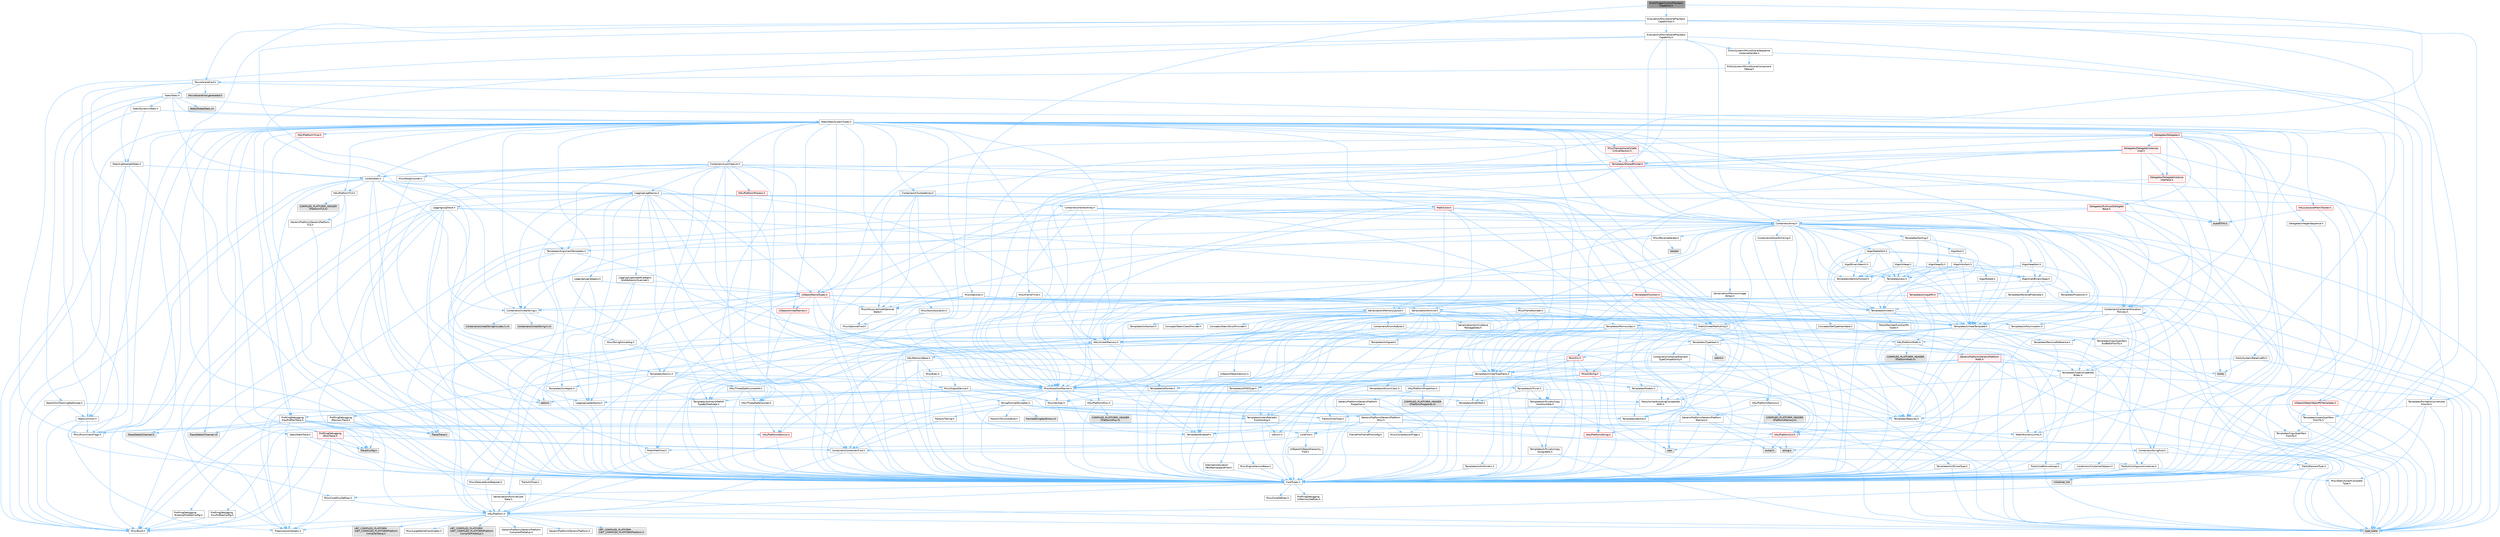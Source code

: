 digraph "EventTriggerControlPlaybackCapability.h"
{
 // INTERACTIVE_SVG=YES
 // LATEX_PDF_SIZE
  bgcolor="transparent";
  edge [fontname=Helvetica,fontsize=10,labelfontname=Helvetica,labelfontsize=10];
  node [fontname=Helvetica,fontsize=10,shape=box,height=0.2,width=0.4];
  Node1 [id="Node000001",label="EventTriggerControlPlayback\lCapability.h",height=0.2,width=0.4,color="gray40", fillcolor="grey60", style="filled", fontcolor="black",tooltip=" "];
  Node1 -> Node2 [id="edge1_Node000001_Node000002",color="steelblue1",style="solid",tooltip=" "];
  Node2 [id="Node000002",label="Evaluation/MovieScenePlayback\lCapabilities.h",height=0.2,width=0.4,color="grey40", fillcolor="white", style="filled",URL="$d6/d27/MovieScenePlaybackCapabilities_8h.html",tooltip=" "];
  Node2 -> Node3 [id="edge2_Node000002_Node000003",color="steelblue1",style="solid",tooltip=" "];
  Node3 [id="Node000003",label="CoreTypes.h",height=0.2,width=0.4,color="grey40", fillcolor="white", style="filled",URL="$dc/dec/CoreTypes_8h.html",tooltip=" "];
  Node3 -> Node4 [id="edge3_Node000003_Node000004",color="steelblue1",style="solid",tooltip=" "];
  Node4 [id="Node000004",label="HAL/Platform.h",height=0.2,width=0.4,color="grey40", fillcolor="white", style="filled",URL="$d9/dd0/Platform_8h.html",tooltip=" "];
  Node4 -> Node5 [id="edge4_Node000004_Node000005",color="steelblue1",style="solid",tooltip=" "];
  Node5 [id="Node000005",label="Misc/Build.h",height=0.2,width=0.4,color="grey40", fillcolor="white", style="filled",URL="$d3/dbb/Build_8h.html",tooltip=" "];
  Node4 -> Node6 [id="edge5_Node000004_Node000006",color="steelblue1",style="solid",tooltip=" "];
  Node6 [id="Node000006",label="Misc/LargeWorldCoordinates.h",height=0.2,width=0.4,color="grey40", fillcolor="white", style="filled",URL="$d2/dcb/LargeWorldCoordinates_8h.html",tooltip=" "];
  Node4 -> Node7 [id="edge6_Node000004_Node000007",color="steelblue1",style="solid",tooltip=" "];
  Node7 [id="Node000007",label="type_traits",height=0.2,width=0.4,color="grey60", fillcolor="#E0E0E0", style="filled",tooltip=" "];
  Node4 -> Node8 [id="edge7_Node000004_Node000008",color="steelblue1",style="solid",tooltip=" "];
  Node8 [id="Node000008",label="PreprocessorHelpers.h",height=0.2,width=0.4,color="grey40", fillcolor="white", style="filled",URL="$db/ddb/PreprocessorHelpers_8h.html",tooltip=" "];
  Node4 -> Node9 [id="edge8_Node000004_Node000009",color="steelblue1",style="solid",tooltip=" "];
  Node9 [id="Node000009",label="UBT_COMPILED_PLATFORM\l/UBT_COMPILED_PLATFORMPlatform\lCompilerPreSetup.h",height=0.2,width=0.4,color="grey60", fillcolor="#E0E0E0", style="filled",tooltip=" "];
  Node4 -> Node10 [id="edge9_Node000004_Node000010",color="steelblue1",style="solid",tooltip=" "];
  Node10 [id="Node000010",label="GenericPlatform/GenericPlatform\lCompilerPreSetup.h",height=0.2,width=0.4,color="grey40", fillcolor="white", style="filled",URL="$d9/dc8/GenericPlatformCompilerPreSetup_8h.html",tooltip=" "];
  Node4 -> Node11 [id="edge10_Node000004_Node000011",color="steelblue1",style="solid",tooltip=" "];
  Node11 [id="Node000011",label="GenericPlatform/GenericPlatform.h",height=0.2,width=0.4,color="grey40", fillcolor="white", style="filled",URL="$d6/d84/GenericPlatform_8h.html",tooltip=" "];
  Node4 -> Node12 [id="edge11_Node000004_Node000012",color="steelblue1",style="solid",tooltip=" "];
  Node12 [id="Node000012",label="UBT_COMPILED_PLATFORM\l/UBT_COMPILED_PLATFORMPlatform.h",height=0.2,width=0.4,color="grey60", fillcolor="#E0E0E0", style="filled",tooltip=" "];
  Node4 -> Node13 [id="edge12_Node000004_Node000013",color="steelblue1",style="solid",tooltip=" "];
  Node13 [id="Node000013",label="UBT_COMPILED_PLATFORM\l/UBT_COMPILED_PLATFORMPlatform\lCompilerSetup.h",height=0.2,width=0.4,color="grey60", fillcolor="#E0E0E0", style="filled",tooltip=" "];
  Node3 -> Node14 [id="edge13_Node000003_Node000014",color="steelblue1",style="solid",tooltip=" "];
  Node14 [id="Node000014",label="ProfilingDebugging\l/UMemoryDefines.h",height=0.2,width=0.4,color="grey40", fillcolor="white", style="filled",URL="$d2/da2/UMemoryDefines_8h.html",tooltip=" "];
  Node3 -> Node15 [id="edge14_Node000003_Node000015",color="steelblue1",style="solid",tooltip=" "];
  Node15 [id="Node000015",label="Misc/CoreMiscDefines.h",height=0.2,width=0.4,color="grey40", fillcolor="white", style="filled",URL="$da/d38/CoreMiscDefines_8h.html",tooltip=" "];
  Node15 -> Node4 [id="edge15_Node000015_Node000004",color="steelblue1",style="solid",tooltip=" "];
  Node15 -> Node8 [id="edge16_Node000015_Node000008",color="steelblue1",style="solid",tooltip=" "];
  Node3 -> Node16 [id="edge17_Node000003_Node000016",color="steelblue1",style="solid",tooltip=" "];
  Node16 [id="Node000016",label="Misc/CoreDefines.h",height=0.2,width=0.4,color="grey40", fillcolor="white", style="filled",URL="$d3/dd2/CoreDefines_8h.html",tooltip=" "];
  Node2 -> Node17 [id="edge18_Node000002_Node000017",color="steelblue1",style="solid",tooltip=" "];
  Node17 [id="Node000017",label="Evaluation/IMovieScenePlayback\lCapability.h",height=0.2,width=0.4,color="grey40", fillcolor="white", style="filled",URL="$dd/d2c/IMovieScenePlaybackCapability_8h.html",tooltip=" "];
  Node17 -> Node18 [id="edge19_Node000017_Node000018",color="steelblue1",style="solid",tooltip=" "];
  Node18 [id="Node000018",label="Containers/Array.h",height=0.2,width=0.4,color="grey40", fillcolor="white", style="filled",URL="$df/dd0/Array_8h.html",tooltip=" "];
  Node18 -> Node3 [id="edge20_Node000018_Node000003",color="steelblue1",style="solid",tooltip=" "];
  Node18 -> Node19 [id="edge21_Node000018_Node000019",color="steelblue1",style="solid",tooltip=" "];
  Node19 [id="Node000019",label="Misc/AssertionMacros.h",height=0.2,width=0.4,color="grey40", fillcolor="white", style="filled",URL="$d0/dfa/AssertionMacros_8h.html",tooltip=" "];
  Node19 -> Node3 [id="edge22_Node000019_Node000003",color="steelblue1",style="solid",tooltip=" "];
  Node19 -> Node4 [id="edge23_Node000019_Node000004",color="steelblue1",style="solid",tooltip=" "];
  Node19 -> Node20 [id="edge24_Node000019_Node000020",color="steelblue1",style="solid",tooltip=" "];
  Node20 [id="Node000020",label="HAL/PlatformMisc.h",height=0.2,width=0.4,color="grey40", fillcolor="white", style="filled",URL="$d0/df5/PlatformMisc_8h.html",tooltip=" "];
  Node20 -> Node3 [id="edge25_Node000020_Node000003",color="steelblue1",style="solid",tooltip=" "];
  Node20 -> Node21 [id="edge26_Node000020_Node000021",color="steelblue1",style="solid",tooltip=" "];
  Node21 [id="Node000021",label="GenericPlatform/GenericPlatform\lMisc.h",height=0.2,width=0.4,color="grey40", fillcolor="white", style="filled",URL="$db/d9a/GenericPlatformMisc_8h.html",tooltip=" "];
  Node21 -> Node22 [id="edge27_Node000021_Node000022",color="steelblue1",style="solid",tooltip=" "];
  Node22 [id="Node000022",label="Containers/StringFwd.h",height=0.2,width=0.4,color="grey40", fillcolor="white", style="filled",URL="$df/d37/StringFwd_8h.html",tooltip=" "];
  Node22 -> Node3 [id="edge28_Node000022_Node000003",color="steelblue1",style="solid",tooltip=" "];
  Node22 -> Node23 [id="edge29_Node000022_Node000023",color="steelblue1",style="solid",tooltip=" "];
  Node23 [id="Node000023",label="Traits/ElementType.h",height=0.2,width=0.4,color="grey40", fillcolor="white", style="filled",URL="$d5/d4f/ElementType_8h.html",tooltip=" "];
  Node23 -> Node4 [id="edge30_Node000023_Node000004",color="steelblue1",style="solid",tooltip=" "];
  Node23 -> Node24 [id="edge31_Node000023_Node000024",color="steelblue1",style="solid",tooltip=" "];
  Node24 [id="Node000024",label="initializer_list",height=0.2,width=0.4,color="grey60", fillcolor="#E0E0E0", style="filled",tooltip=" "];
  Node23 -> Node7 [id="edge32_Node000023_Node000007",color="steelblue1",style="solid",tooltip=" "];
  Node22 -> Node25 [id="edge33_Node000022_Node000025",color="steelblue1",style="solid",tooltip=" "];
  Node25 [id="Node000025",label="Traits/IsContiguousContainer.h",height=0.2,width=0.4,color="grey40", fillcolor="white", style="filled",URL="$d5/d3c/IsContiguousContainer_8h.html",tooltip=" "];
  Node25 -> Node3 [id="edge34_Node000025_Node000003",color="steelblue1",style="solid",tooltip=" "];
  Node25 -> Node26 [id="edge35_Node000025_Node000026",color="steelblue1",style="solid",tooltip=" "];
  Node26 [id="Node000026",label="Misc/StaticAssertComplete\lType.h",height=0.2,width=0.4,color="grey40", fillcolor="white", style="filled",URL="$d5/d4e/StaticAssertCompleteType_8h.html",tooltip=" "];
  Node25 -> Node24 [id="edge36_Node000025_Node000024",color="steelblue1",style="solid",tooltip=" "];
  Node21 -> Node27 [id="edge37_Node000021_Node000027",color="steelblue1",style="solid",tooltip=" "];
  Node27 [id="Node000027",label="CoreFwd.h",height=0.2,width=0.4,color="grey40", fillcolor="white", style="filled",URL="$d1/d1e/CoreFwd_8h.html",tooltip=" "];
  Node27 -> Node3 [id="edge38_Node000027_Node000003",color="steelblue1",style="solid",tooltip=" "];
  Node27 -> Node28 [id="edge39_Node000027_Node000028",color="steelblue1",style="solid",tooltip=" "];
  Node28 [id="Node000028",label="Containers/ContainersFwd.h",height=0.2,width=0.4,color="grey40", fillcolor="white", style="filled",URL="$d4/d0a/ContainersFwd_8h.html",tooltip=" "];
  Node28 -> Node4 [id="edge40_Node000028_Node000004",color="steelblue1",style="solid",tooltip=" "];
  Node28 -> Node3 [id="edge41_Node000028_Node000003",color="steelblue1",style="solid",tooltip=" "];
  Node28 -> Node25 [id="edge42_Node000028_Node000025",color="steelblue1",style="solid",tooltip=" "];
  Node27 -> Node29 [id="edge43_Node000027_Node000029",color="steelblue1",style="solid",tooltip=" "];
  Node29 [id="Node000029",label="Math/MathFwd.h",height=0.2,width=0.4,color="grey40", fillcolor="white", style="filled",URL="$d2/d10/MathFwd_8h.html",tooltip=" "];
  Node29 -> Node4 [id="edge44_Node000029_Node000004",color="steelblue1",style="solid",tooltip=" "];
  Node27 -> Node30 [id="edge45_Node000027_Node000030",color="steelblue1",style="solid",tooltip=" "];
  Node30 [id="Node000030",label="UObject/UObjectHierarchy\lFwd.h",height=0.2,width=0.4,color="grey40", fillcolor="white", style="filled",URL="$d3/d13/UObjectHierarchyFwd_8h.html",tooltip=" "];
  Node21 -> Node3 [id="edge46_Node000021_Node000003",color="steelblue1",style="solid",tooltip=" "];
  Node21 -> Node31 [id="edge47_Node000021_Node000031",color="steelblue1",style="solid",tooltip=" "];
  Node31 [id="Node000031",label="FramePro/FrameProConfig.h",height=0.2,width=0.4,color="grey40", fillcolor="white", style="filled",URL="$d7/d90/FrameProConfig_8h.html",tooltip=" "];
  Node21 -> Node32 [id="edge48_Node000021_Node000032",color="steelblue1",style="solid",tooltip=" "];
  Node32 [id="Node000032",label="HAL/PlatformCrt.h",height=0.2,width=0.4,color="red", fillcolor="#FFF0F0", style="filled",URL="$d8/d75/PlatformCrt_8h.html",tooltip=" "];
  Node32 -> Node33 [id="edge49_Node000032_Node000033",color="steelblue1",style="solid",tooltip=" "];
  Node33 [id="Node000033",label="new",height=0.2,width=0.4,color="grey60", fillcolor="#E0E0E0", style="filled",tooltip=" "];
  Node32 -> Node34 [id="edge50_Node000032_Node000034",color="steelblue1",style="solid",tooltip=" "];
  Node34 [id="Node000034",label="wchar.h",height=0.2,width=0.4,color="grey60", fillcolor="#E0E0E0", style="filled",tooltip=" "];
  Node32 -> Node41 [id="edge51_Node000032_Node000041",color="steelblue1",style="solid",tooltip=" "];
  Node41 [id="Node000041",label="string.h",height=0.2,width=0.4,color="grey60", fillcolor="#E0E0E0", style="filled",tooltip=" "];
  Node21 -> Node42 [id="edge52_Node000021_Node000042",color="steelblue1",style="solid",tooltip=" "];
  Node42 [id="Node000042",label="Math/NumericLimits.h",height=0.2,width=0.4,color="grey40", fillcolor="white", style="filled",URL="$df/d1b/NumericLimits_8h.html",tooltip=" "];
  Node42 -> Node3 [id="edge53_Node000042_Node000003",color="steelblue1",style="solid",tooltip=" "];
  Node21 -> Node43 [id="edge54_Node000021_Node000043",color="steelblue1",style="solid",tooltip=" "];
  Node43 [id="Node000043",label="Misc/CompressionFlags.h",height=0.2,width=0.4,color="grey40", fillcolor="white", style="filled",URL="$d9/d76/CompressionFlags_8h.html",tooltip=" "];
  Node21 -> Node44 [id="edge55_Node000021_Node000044",color="steelblue1",style="solid",tooltip=" "];
  Node44 [id="Node000044",label="Misc/EnumClassFlags.h",height=0.2,width=0.4,color="grey40", fillcolor="white", style="filled",URL="$d8/de7/EnumClassFlags_8h.html",tooltip=" "];
  Node21 -> Node45 [id="edge56_Node000021_Node000045",color="steelblue1",style="solid",tooltip=" "];
  Node45 [id="Node000045",label="ProfilingDebugging\l/CsvProfilerConfig.h",height=0.2,width=0.4,color="grey40", fillcolor="white", style="filled",URL="$d3/d88/CsvProfilerConfig_8h.html",tooltip=" "];
  Node45 -> Node5 [id="edge57_Node000045_Node000005",color="steelblue1",style="solid",tooltip=" "];
  Node21 -> Node46 [id="edge58_Node000021_Node000046",color="steelblue1",style="solid",tooltip=" "];
  Node46 [id="Node000046",label="ProfilingDebugging\l/ExternalProfilerConfig.h",height=0.2,width=0.4,color="grey40", fillcolor="white", style="filled",URL="$d3/dbb/ExternalProfilerConfig_8h.html",tooltip=" "];
  Node46 -> Node5 [id="edge59_Node000046_Node000005",color="steelblue1",style="solid",tooltip=" "];
  Node20 -> Node47 [id="edge60_Node000020_Node000047",color="steelblue1",style="solid",tooltip=" "];
  Node47 [id="Node000047",label="COMPILED_PLATFORM_HEADER\l(PlatformMisc.h)",height=0.2,width=0.4,color="grey60", fillcolor="#E0E0E0", style="filled",tooltip=" "];
  Node20 -> Node48 [id="edge61_Node000020_Node000048",color="steelblue1",style="solid",tooltip=" "];
  Node48 [id="Node000048",label="ProfilingDebugging\l/CpuProfilerTrace.h",height=0.2,width=0.4,color="grey40", fillcolor="white", style="filled",URL="$da/dcb/CpuProfilerTrace_8h.html",tooltip=" "];
  Node48 -> Node3 [id="edge62_Node000048_Node000003",color="steelblue1",style="solid",tooltip=" "];
  Node48 -> Node28 [id="edge63_Node000048_Node000028",color="steelblue1",style="solid",tooltip=" "];
  Node48 -> Node49 [id="edge64_Node000048_Node000049",color="steelblue1",style="solid",tooltip=" "];
  Node49 [id="Node000049",label="HAL/PlatformAtomics.h",height=0.2,width=0.4,color="red", fillcolor="#FFF0F0", style="filled",URL="$d3/d36/PlatformAtomics_8h.html",tooltip=" "];
  Node49 -> Node3 [id="edge65_Node000049_Node000003",color="steelblue1",style="solid",tooltip=" "];
  Node48 -> Node8 [id="edge66_Node000048_Node000008",color="steelblue1",style="solid",tooltip=" "];
  Node48 -> Node5 [id="edge67_Node000048_Node000005",color="steelblue1",style="solid",tooltip=" "];
  Node48 -> Node52 [id="edge68_Node000048_Node000052",color="steelblue1",style="solid",tooltip=" "];
  Node52 [id="Node000052",label="Trace/Config.h",height=0.2,width=0.4,color="grey60", fillcolor="#E0E0E0", style="filled",tooltip=" "];
  Node48 -> Node53 [id="edge69_Node000048_Node000053",color="steelblue1",style="solid",tooltip=" "];
  Node53 [id="Node000053",label="Trace/Detail/Channel.h",height=0.2,width=0.4,color="grey60", fillcolor="#E0E0E0", style="filled",tooltip=" "];
  Node48 -> Node54 [id="edge70_Node000048_Node000054",color="steelblue1",style="solid",tooltip=" "];
  Node54 [id="Node000054",label="Trace/Detail/Channel.inl",height=0.2,width=0.4,color="grey60", fillcolor="#E0E0E0", style="filled",tooltip=" "];
  Node48 -> Node55 [id="edge71_Node000048_Node000055",color="steelblue1",style="solid",tooltip=" "];
  Node55 [id="Node000055",label="Trace/Trace.h",height=0.2,width=0.4,color="grey60", fillcolor="#E0E0E0", style="filled",tooltip=" "];
  Node19 -> Node8 [id="edge72_Node000019_Node000008",color="steelblue1",style="solid",tooltip=" "];
  Node19 -> Node56 [id="edge73_Node000019_Node000056",color="steelblue1",style="solid",tooltip=" "];
  Node56 [id="Node000056",label="Templates/EnableIf.h",height=0.2,width=0.4,color="grey40", fillcolor="white", style="filled",URL="$d7/d60/EnableIf_8h.html",tooltip=" "];
  Node56 -> Node3 [id="edge74_Node000056_Node000003",color="steelblue1",style="solid",tooltip=" "];
  Node19 -> Node57 [id="edge75_Node000019_Node000057",color="steelblue1",style="solid",tooltip=" "];
  Node57 [id="Node000057",label="Templates/IsArrayOrRefOf\lTypeByPredicate.h",height=0.2,width=0.4,color="grey40", fillcolor="white", style="filled",URL="$d6/da1/IsArrayOrRefOfTypeByPredicate_8h.html",tooltip=" "];
  Node57 -> Node3 [id="edge76_Node000057_Node000003",color="steelblue1",style="solid",tooltip=" "];
  Node19 -> Node58 [id="edge77_Node000019_Node000058",color="steelblue1",style="solid",tooltip=" "];
  Node58 [id="Node000058",label="Templates/IsValidVariadic\lFunctionArg.h",height=0.2,width=0.4,color="grey40", fillcolor="white", style="filled",URL="$d0/dc8/IsValidVariadicFunctionArg_8h.html",tooltip=" "];
  Node58 -> Node3 [id="edge78_Node000058_Node000003",color="steelblue1",style="solid",tooltip=" "];
  Node58 -> Node59 [id="edge79_Node000058_Node000059",color="steelblue1",style="solid",tooltip=" "];
  Node59 [id="Node000059",label="IsEnum.h",height=0.2,width=0.4,color="grey40", fillcolor="white", style="filled",URL="$d4/de5/IsEnum_8h.html",tooltip=" "];
  Node58 -> Node7 [id="edge80_Node000058_Node000007",color="steelblue1",style="solid",tooltip=" "];
  Node19 -> Node60 [id="edge81_Node000019_Node000060",color="steelblue1",style="solid",tooltip=" "];
  Node60 [id="Node000060",label="Traits/IsCharEncodingCompatible\lWith.h",height=0.2,width=0.4,color="grey40", fillcolor="white", style="filled",URL="$df/dd1/IsCharEncodingCompatibleWith_8h.html",tooltip=" "];
  Node60 -> Node7 [id="edge82_Node000060_Node000007",color="steelblue1",style="solid",tooltip=" "];
  Node60 -> Node61 [id="edge83_Node000060_Node000061",color="steelblue1",style="solid",tooltip=" "];
  Node61 [id="Node000061",label="Traits/IsCharType.h",height=0.2,width=0.4,color="grey40", fillcolor="white", style="filled",URL="$db/d51/IsCharType_8h.html",tooltip=" "];
  Node61 -> Node3 [id="edge84_Node000061_Node000003",color="steelblue1",style="solid",tooltip=" "];
  Node19 -> Node62 [id="edge85_Node000019_Node000062",color="steelblue1",style="solid",tooltip=" "];
  Node62 [id="Node000062",label="Misc/VarArgs.h",height=0.2,width=0.4,color="grey40", fillcolor="white", style="filled",URL="$d5/d6f/VarArgs_8h.html",tooltip=" "];
  Node62 -> Node3 [id="edge86_Node000062_Node000003",color="steelblue1",style="solid",tooltip=" "];
  Node19 -> Node63 [id="edge87_Node000019_Node000063",color="steelblue1",style="solid",tooltip=" "];
  Node63 [id="Node000063",label="String/FormatStringSan.h",height=0.2,width=0.4,color="grey40", fillcolor="white", style="filled",URL="$d3/d8b/FormatStringSan_8h.html",tooltip=" "];
  Node63 -> Node7 [id="edge88_Node000063_Node000007",color="steelblue1",style="solid",tooltip=" "];
  Node63 -> Node3 [id="edge89_Node000063_Node000003",color="steelblue1",style="solid",tooltip=" "];
  Node63 -> Node64 [id="edge90_Node000063_Node000064",color="steelblue1",style="solid",tooltip=" "];
  Node64 [id="Node000064",label="Templates/Requires.h",height=0.2,width=0.4,color="grey40", fillcolor="white", style="filled",URL="$dc/d96/Requires_8h.html",tooltip=" "];
  Node64 -> Node56 [id="edge91_Node000064_Node000056",color="steelblue1",style="solid",tooltip=" "];
  Node64 -> Node7 [id="edge92_Node000064_Node000007",color="steelblue1",style="solid",tooltip=" "];
  Node63 -> Node65 [id="edge93_Node000063_Node000065",color="steelblue1",style="solid",tooltip=" "];
  Node65 [id="Node000065",label="Templates/Identity.h",height=0.2,width=0.4,color="grey40", fillcolor="white", style="filled",URL="$d0/dd5/Identity_8h.html",tooltip=" "];
  Node63 -> Node58 [id="edge94_Node000063_Node000058",color="steelblue1",style="solid",tooltip=" "];
  Node63 -> Node61 [id="edge95_Node000063_Node000061",color="steelblue1",style="solid",tooltip=" "];
  Node63 -> Node66 [id="edge96_Node000063_Node000066",color="steelblue1",style="solid",tooltip=" "];
  Node66 [id="Node000066",label="Traits/IsTEnumAsByte.h",height=0.2,width=0.4,color="grey40", fillcolor="white", style="filled",URL="$d1/de6/IsTEnumAsByte_8h.html",tooltip=" "];
  Node63 -> Node67 [id="edge97_Node000063_Node000067",color="steelblue1",style="solid",tooltip=" "];
  Node67 [id="Node000067",label="Traits/IsTString.h",height=0.2,width=0.4,color="grey40", fillcolor="white", style="filled",URL="$d0/df8/IsTString_8h.html",tooltip=" "];
  Node67 -> Node28 [id="edge98_Node000067_Node000028",color="steelblue1",style="solid",tooltip=" "];
  Node63 -> Node28 [id="edge99_Node000063_Node000028",color="steelblue1",style="solid",tooltip=" "];
  Node63 -> Node68 [id="edge100_Node000063_Node000068",color="steelblue1",style="solid",tooltip=" "];
  Node68 [id="Node000068",label="FormatStringSanErrors.inl",height=0.2,width=0.4,color="grey60", fillcolor="#E0E0E0", style="filled",tooltip=" "];
  Node19 -> Node69 [id="edge101_Node000019_Node000069",color="steelblue1",style="solid",tooltip=" "];
  Node69 [id="Node000069",label="atomic",height=0.2,width=0.4,color="grey60", fillcolor="#E0E0E0", style="filled",tooltip=" "];
  Node18 -> Node70 [id="edge102_Node000018_Node000070",color="steelblue1",style="solid",tooltip=" "];
  Node70 [id="Node000070",label="Misc/IntrusiveUnsetOptional\lState.h",height=0.2,width=0.4,color="grey40", fillcolor="white", style="filled",URL="$d2/d0a/IntrusiveUnsetOptionalState_8h.html",tooltip=" "];
  Node70 -> Node71 [id="edge103_Node000070_Node000071",color="steelblue1",style="solid",tooltip=" "];
  Node71 [id="Node000071",label="Misc/OptionalFwd.h",height=0.2,width=0.4,color="grey40", fillcolor="white", style="filled",URL="$dc/d50/OptionalFwd_8h.html",tooltip=" "];
  Node18 -> Node72 [id="edge104_Node000018_Node000072",color="steelblue1",style="solid",tooltip=" "];
  Node72 [id="Node000072",label="Misc/ReverseIterate.h",height=0.2,width=0.4,color="grey40", fillcolor="white", style="filled",URL="$db/de3/ReverseIterate_8h.html",tooltip=" "];
  Node72 -> Node4 [id="edge105_Node000072_Node000004",color="steelblue1",style="solid",tooltip=" "];
  Node72 -> Node73 [id="edge106_Node000072_Node000073",color="steelblue1",style="solid",tooltip=" "];
  Node73 [id="Node000073",label="iterator",height=0.2,width=0.4,color="grey60", fillcolor="#E0E0E0", style="filled",tooltip=" "];
  Node18 -> Node74 [id="edge107_Node000018_Node000074",color="steelblue1",style="solid",tooltip=" "];
  Node74 [id="Node000074",label="HAL/UnrealMemory.h",height=0.2,width=0.4,color="grey40", fillcolor="white", style="filled",URL="$d9/d96/UnrealMemory_8h.html",tooltip=" "];
  Node74 -> Node3 [id="edge108_Node000074_Node000003",color="steelblue1",style="solid",tooltip=" "];
  Node74 -> Node75 [id="edge109_Node000074_Node000075",color="steelblue1",style="solid",tooltip=" "];
  Node75 [id="Node000075",label="GenericPlatform/GenericPlatform\lMemory.h",height=0.2,width=0.4,color="grey40", fillcolor="white", style="filled",URL="$dd/d22/GenericPlatformMemory_8h.html",tooltip=" "];
  Node75 -> Node27 [id="edge110_Node000075_Node000027",color="steelblue1",style="solid",tooltip=" "];
  Node75 -> Node3 [id="edge111_Node000075_Node000003",color="steelblue1",style="solid",tooltip=" "];
  Node75 -> Node76 [id="edge112_Node000075_Node000076",color="steelblue1",style="solid",tooltip=" "];
  Node76 [id="Node000076",label="HAL/PlatformString.h",height=0.2,width=0.4,color="red", fillcolor="#FFF0F0", style="filled",URL="$db/db5/PlatformString_8h.html",tooltip=" "];
  Node76 -> Node3 [id="edge113_Node000076_Node000003",color="steelblue1",style="solid",tooltip=" "];
  Node75 -> Node41 [id="edge114_Node000075_Node000041",color="steelblue1",style="solid",tooltip=" "];
  Node75 -> Node34 [id="edge115_Node000075_Node000034",color="steelblue1",style="solid",tooltip=" "];
  Node74 -> Node78 [id="edge116_Node000074_Node000078",color="steelblue1",style="solid",tooltip=" "];
  Node78 [id="Node000078",label="HAL/MemoryBase.h",height=0.2,width=0.4,color="grey40", fillcolor="white", style="filled",URL="$d6/d9f/MemoryBase_8h.html",tooltip=" "];
  Node78 -> Node3 [id="edge117_Node000078_Node000003",color="steelblue1",style="solid",tooltip=" "];
  Node78 -> Node49 [id="edge118_Node000078_Node000049",color="steelblue1",style="solid",tooltip=" "];
  Node78 -> Node32 [id="edge119_Node000078_Node000032",color="steelblue1",style="solid",tooltip=" "];
  Node78 -> Node79 [id="edge120_Node000078_Node000079",color="steelblue1",style="solid",tooltip=" "];
  Node79 [id="Node000079",label="Misc/Exec.h",height=0.2,width=0.4,color="grey40", fillcolor="white", style="filled",URL="$de/ddb/Exec_8h.html",tooltip=" "];
  Node79 -> Node3 [id="edge121_Node000079_Node000003",color="steelblue1",style="solid",tooltip=" "];
  Node79 -> Node19 [id="edge122_Node000079_Node000019",color="steelblue1",style="solid",tooltip=" "];
  Node78 -> Node80 [id="edge123_Node000078_Node000080",color="steelblue1",style="solid",tooltip=" "];
  Node80 [id="Node000080",label="Misc/OutputDevice.h",height=0.2,width=0.4,color="grey40", fillcolor="white", style="filled",URL="$d7/d32/OutputDevice_8h.html",tooltip=" "];
  Node80 -> Node27 [id="edge124_Node000080_Node000027",color="steelblue1",style="solid",tooltip=" "];
  Node80 -> Node3 [id="edge125_Node000080_Node000003",color="steelblue1",style="solid",tooltip=" "];
  Node80 -> Node81 [id="edge126_Node000080_Node000081",color="steelblue1",style="solid",tooltip=" "];
  Node81 [id="Node000081",label="Logging/LogVerbosity.h",height=0.2,width=0.4,color="grey40", fillcolor="white", style="filled",URL="$d2/d8f/LogVerbosity_8h.html",tooltip=" "];
  Node81 -> Node3 [id="edge127_Node000081_Node000003",color="steelblue1",style="solid",tooltip=" "];
  Node80 -> Node62 [id="edge128_Node000080_Node000062",color="steelblue1",style="solid",tooltip=" "];
  Node80 -> Node57 [id="edge129_Node000080_Node000057",color="steelblue1",style="solid",tooltip=" "];
  Node80 -> Node58 [id="edge130_Node000080_Node000058",color="steelblue1",style="solid",tooltip=" "];
  Node80 -> Node60 [id="edge131_Node000080_Node000060",color="steelblue1",style="solid",tooltip=" "];
  Node78 -> Node82 [id="edge132_Node000078_Node000082",color="steelblue1",style="solid",tooltip=" "];
  Node82 [id="Node000082",label="Templates/Atomic.h",height=0.2,width=0.4,color="grey40", fillcolor="white", style="filled",URL="$d3/d91/Atomic_8h.html",tooltip=" "];
  Node82 -> Node83 [id="edge133_Node000082_Node000083",color="steelblue1",style="solid",tooltip=" "];
  Node83 [id="Node000083",label="HAL/ThreadSafeCounter.h",height=0.2,width=0.4,color="grey40", fillcolor="white", style="filled",URL="$dc/dc9/ThreadSafeCounter_8h.html",tooltip=" "];
  Node83 -> Node3 [id="edge134_Node000083_Node000003",color="steelblue1",style="solid",tooltip=" "];
  Node83 -> Node49 [id="edge135_Node000083_Node000049",color="steelblue1",style="solid",tooltip=" "];
  Node82 -> Node84 [id="edge136_Node000082_Node000084",color="steelblue1",style="solid",tooltip=" "];
  Node84 [id="Node000084",label="HAL/ThreadSafeCounter64.h",height=0.2,width=0.4,color="grey40", fillcolor="white", style="filled",URL="$d0/d12/ThreadSafeCounter64_8h.html",tooltip=" "];
  Node84 -> Node3 [id="edge137_Node000084_Node000003",color="steelblue1",style="solid",tooltip=" "];
  Node84 -> Node83 [id="edge138_Node000084_Node000083",color="steelblue1",style="solid",tooltip=" "];
  Node82 -> Node85 [id="edge139_Node000082_Node000085",color="steelblue1",style="solid",tooltip=" "];
  Node85 [id="Node000085",label="Templates/IsIntegral.h",height=0.2,width=0.4,color="grey40", fillcolor="white", style="filled",URL="$da/d64/IsIntegral_8h.html",tooltip=" "];
  Node85 -> Node3 [id="edge140_Node000085_Node000003",color="steelblue1",style="solid",tooltip=" "];
  Node82 -> Node86 [id="edge141_Node000082_Node000086",color="steelblue1",style="solid",tooltip=" "];
  Node86 [id="Node000086",label="Templates/IsTrivial.h",height=0.2,width=0.4,color="grey40", fillcolor="white", style="filled",URL="$da/d4c/IsTrivial_8h.html",tooltip=" "];
  Node86 -> Node87 [id="edge142_Node000086_Node000087",color="steelblue1",style="solid",tooltip=" "];
  Node87 [id="Node000087",label="Templates/AndOrNot.h",height=0.2,width=0.4,color="grey40", fillcolor="white", style="filled",URL="$db/d0a/AndOrNot_8h.html",tooltip=" "];
  Node87 -> Node3 [id="edge143_Node000087_Node000003",color="steelblue1",style="solid",tooltip=" "];
  Node86 -> Node88 [id="edge144_Node000086_Node000088",color="steelblue1",style="solid",tooltip=" "];
  Node88 [id="Node000088",label="Templates/IsTriviallyCopy\lConstructible.h",height=0.2,width=0.4,color="grey40", fillcolor="white", style="filled",URL="$d3/d78/IsTriviallyCopyConstructible_8h.html",tooltip=" "];
  Node88 -> Node3 [id="edge145_Node000088_Node000003",color="steelblue1",style="solid",tooltip=" "];
  Node88 -> Node7 [id="edge146_Node000088_Node000007",color="steelblue1",style="solid",tooltip=" "];
  Node86 -> Node89 [id="edge147_Node000086_Node000089",color="steelblue1",style="solid",tooltip=" "];
  Node89 [id="Node000089",label="Templates/IsTriviallyCopy\lAssignable.h",height=0.2,width=0.4,color="grey40", fillcolor="white", style="filled",URL="$d2/df2/IsTriviallyCopyAssignable_8h.html",tooltip=" "];
  Node89 -> Node3 [id="edge148_Node000089_Node000003",color="steelblue1",style="solid",tooltip=" "];
  Node89 -> Node7 [id="edge149_Node000089_Node000007",color="steelblue1",style="solid",tooltip=" "];
  Node86 -> Node7 [id="edge150_Node000086_Node000007",color="steelblue1",style="solid",tooltip=" "];
  Node82 -> Node90 [id="edge151_Node000082_Node000090",color="steelblue1",style="solid",tooltip=" "];
  Node90 [id="Node000090",label="Traits/IntType.h",height=0.2,width=0.4,color="grey40", fillcolor="white", style="filled",URL="$d7/deb/IntType_8h.html",tooltip=" "];
  Node90 -> Node4 [id="edge152_Node000090_Node000004",color="steelblue1",style="solid",tooltip=" "];
  Node82 -> Node69 [id="edge153_Node000082_Node000069",color="steelblue1",style="solid",tooltip=" "];
  Node74 -> Node91 [id="edge154_Node000074_Node000091",color="steelblue1",style="solid",tooltip=" "];
  Node91 [id="Node000091",label="HAL/PlatformMemory.h",height=0.2,width=0.4,color="grey40", fillcolor="white", style="filled",URL="$de/d68/PlatformMemory_8h.html",tooltip=" "];
  Node91 -> Node3 [id="edge155_Node000091_Node000003",color="steelblue1",style="solid",tooltip=" "];
  Node91 -> Node75 [id="edge156_Node000091_Node000075",color="steelblue1",style="solid",tooltip=" "];
  Node91 -> Node92 [id="edge157_Node000091_Node000092",color="steelblue1",style="solid",tooltip=" "];
  Node92 [id="Node000092",label="COMPILED_PLATFORM_HEADER\l(PlatformMemory.h)",height=0.2,width=0.4,color="grey60", fillcolor="#E0E0E0", style="filled",tooltip=" "];
  Node74 -> Node93 [id="edge158_Node000074_Node000093",color="steelblue1",style="solid",tooltip=" "];
  Node93 [id="Node000093",label="ProfilingDebugging\l/MemoryTrace.h",height=0.2,width=0.4,color="grey40", fillcolor="white", style="filled",URL="$da/dd7/MemoryTrace_8h.html",tooltip=" "];
  Node93 -> Node4 [id="edge159_Node000093_Node000004",color="steelblue1",style="solid",tooltip=" "];
  Node93 -> Node44 [id="edge160_Node000093_Node000044",color="steelblue1",style="solid",tooltip=" "];
  Node93 -> Node52 [id="edge161_Node000093_Node000052",color="steelblue1",style="solid",tooltip=" "];
  Node93 -> Node55 [id="edge162_Node000093_Node000055",color="steelblue1",style="solid",tooltip=" "];
  Node74 -> Node94 [id="edge163_Node000074_Node000094",color="steelblue1",style="solid",tooltip=" "];
  Node94 [id="Node000094",label="Templates/IsPointer.h",height=0.2,width=0.4,color="grey40", fillcolor="white", style="filled",URL="$d7/d05/IsPointer_8h.html",tooltip=" "];
  Node94 -> Node3 [id="edge164_Node000094_Node000003",color="steelblue1",style="solid",tooltip=" "];
  Node18 -> Node95 [id="edge165_Node000018_Node000095",color="steelblue1",style="solid",tooltip=" "];
  Node95 [id="Node000095",label="Templates/UnrealTypeTraits.h",height=0.2,width=0.4,color="grey40", fillcolor="white", style="filled",URL="$d2/d2d/UnrealTypeTraits_8h.html",tooltip=" "];
  Node95 -> Node3 [id="edge166_Node000095_Node000003",color="steelblue1",style="solid",tooltip=" "];
  Node95 -> Node94 [id="edge167_Node000095_Node000094",color="steelblue1",style="solid",tooltip=" "];
  Node95 -> Node19 [id="edge168_Node000095_Node000019",color="steelblue1",style="solid",tooltip=" "];
  Node95 -> Node87 [id="edge169_Node000095_Node000087",color="steelblue1",style="solid",tooltip=" "];
  Node95 -> Node56 [id="edge170_Node000095_Node000056",color="steelblue1",style="solid",tooltip=" "];
  Node95 -> Node96 [id="edge171_Node000095_Node000096",color="steelblue1",style="solid",tooltip=" "];
  Node96 [id="Node000096",label="Templates/IsArithmetic.h",height=0.2,width=0.4,color="grey40", fillcolor="white", style="filled",URL="$d2/d5d/IsArithmetic_8h.html",tooltip=" "];
  Node96 -> Node3 [id="edge172_Node000096_Node000003",color="steelblue1",style="solid",tooltip=" "];
  Node95 -> Node59 [id="edge173_Node000095_Node000059",color="steelblue1",style="solid",tooltip=" "];
  Node95 -> Node97 [id="edge174_Node000095_Node000097",color="steelblue1",style="solid",tooltip=" "];
  Node97 [id="Node000097",label="Templates/Models.h",height=0.2,width=0.4,color="grey40", fillcolor="white", style="filled",URL="$d3/d0c/Models_8h.html",tooltip=" "];
  Node97 -> Node65 [id="edge175_Node000097_Node000065",color="steelblue1",style="solid",tooltip=" "];
  Node95 -> Node98 [id="edge176_Node000095_Node000098",color="steelblue1",style="solid",tooltip=" "];
  Node98 [id="Node000098",label="Templates/IsPODType.h",height=0.2,width=0.4,color="grey40", fillcolor="white", style="filled",URL="$d7/db1/IsPODType_8h.html",tooltip=" "];
  Node98 -> Node3 [id="edge177_Node000098_Node000003",color="steelblue1",style="solid",tooltip=" "];
  Node95 -> Node99 [id="edge178_Node000095_Node000099",color="steelblue1",style="solid",tooltip=" "];
  Node99 [id="Node000099",label="Templates/IsUECoreType.h",height=0.2,width=0.4,color="grey40", fillcolor="white", style="filled",URL="$d1/db8/IsUECoreType_8h.html",tooltip=" "];
  Node99 -> Node3 [id="edge179_Node000099_Node000003",color="steelblue1",style="solid",tooltip=" "];
  Node99 -> Node7 [id="edge180_Node000099_Node000007",color="steelblue1",style="solid",tooltip=" "];
  Node95 -> Node88 [id="edge181_Node000095_Node000088",color="steelblue1",style="solid",tooltip=" "];
  Node18 -> Node100 [id="edge182_Node000018_Node000100",color="steelblue1",style="solid",tooltip=" "];
  Node100 [id="Node000100",label="Templates/UnrealTemplate.h",height=0.2,width=0.4,color="grey40", fillcolor="white", style="filled",URL="$d4/d24/UnrealTemplate_8h.html",tooltip=" "];
  Node100 -> Node3 [id="edge183_Node000100_Node000003",color="steelblue1",style="solid",tooltip=" "];
  Node100 -> Node94 [id="edge184_Node000100_Node000094",color="steelblue1",style="solid",tooltip=" "];
  Node100 -> Node74 [id="edge185_Node000100_Node000074",color="steelblue1",style="solid",tooltip=" "];
  Node100 -> Node101 [id="edge186_Node000100_Node000101",color="steelblue1",style="solid",tooltip=" "];
  Node101 [id="Node000101",label="Templates/CopyQualifiers\lAndRefsFromTo.h",height=0.2,width=0.4,color="grey40", fillcolor="white", style="filled",URL="$d3/db3/CopyQualifiersAndRefsFromTo_8h.html",tooltip=" "];
  Node101 -> Node102 [id="edge187_Node000101_Node000102",color="steelblue1",style="solid",tooltip=" "];
  Node102 [id="Node000102",label="Templates/CopyQualifiers\lFromTo.h",height=0.2,width=0.4,color="grey40", fillcolor="white", style="filled",URL="$d5/db4/CopyQualifiersFromTo_8h.html",tooltip=" "];
  Node100 -> Node95 [id="edge188_Node000100_Node000095",color="steelblue1",style="solid",tooltip=" "];
  Node100 -> Node103 [id="edge189_Node000100_Node000103",color="steelblue1",style="solid",tooltip=" "];
  Node103 [id="Node000103",label="Templates/RemoveReference.h",height=0.2,width=0.4,color="grey40", fillcolor="white", style="filled",URL="$da/dbe/RemoveReference_8h.html",tooltip=" "];
  Node103 -> Node3 [id="edge190_Node000103_Node000003",color="steelblue1",style="solid",tooltip=" "];
  Node100 -> Node64 [id="edge191_Node000100_Node000064",color="steelblue1",style="solid",tooltip=" "];
  Node100 -> Node104 [id="edge192_Node000100_Node000104",color="steelblue1",style="solid",tooltip=" "];
  Node104 [id="Node000104",label="Templates/TypeCompatible\lBytes.h",height=0.2,width=0.4,color="grey40", fillcolor="white", style="filled",URL="$df/d0a/TypeCompatibleBytes_8h.html",tooltip=" "];
  Node104 -> Node3 [id="edge193_Node000104_Node000003",color="steelblue1",style="solid",tooltip=" "];
  Node104 -> Node41 [id="edge194_Node000104_Node000041",color="steelblue1",style="solid",tooltip=" "];
  Node104 -> Node33 [id="edge195_Node000104_Node000033",color="steelblue1",style="solid",tooltip=" "];
  Node104 -> Node7 [id="edge196_Node000104_Node000007",color="steelblue1",style="solid",tooltip=" "];
  Node100 -> Node65 [id="edge197_Node000100_Node000065",color="steelblue1",style="solid",tooltip=" "];
  Node100 -> Node25 [id="edge198_Node000100_Node000025",color="steelblue1",style="solid",tooltip=" "];
  Node100 -> Node105 [id="edge199_Node000100_Node000105",color="steelblue1",style="solid",tooltip=" "];
  Node105 [id="Node000105",label="Traits/UseBitwiseSwap.h",height=0.2,width=0.4,color="grey40", fillcolor="white", style="filled",URL="$db/df3/UseBitwiseSwap_8h.html",tooltip=" "];
  Node105 -> Node3 [id="edge200_Node000105_Node000003",color="steelblue1",style="solid",tooltip=" "];
  Node105 -> Node7 [id="edge201_Node000105_Node000007",color="steelblue1",style="solid",tooltip=" "];
  Node100 -> Node7 [id="edge202_Node000100_Node000007",color="steelblue1",style="solid",tooltip=" "];
  Node18 -> Node106 [id="edge203_Node000018_Node000106",color="steelblue1",style="solid",tooltip=" "];
  Node106 [id="Node000106",label="Containers/AllowShrinking.h",height=0.2,width=0.4,color="grey40", fillcolor="white", style="filled",URL="$d7/d1a/AllowShrinking_8h.html",tooltip=" "];
  Node106 -> Node3 [id="edge204_Node000106_Node000003",color="steelblue1",style="solid",tooltip=" "];
  Node18 -> Node107 [id="edge205_Node000018_Node000107",color="steelblue1",style="solid",tooltip=" "];
  Node107 [id="Node000107",label="Containers/ContainerAllocation\lPolicies.h",height=0.2,width=0.4,color="grey40", fillcolor="white", style="filled",URL="$d7/dff/ContainerAllocationPolicies_8h.html",tooltip=" "];
  Node107 -> Node3 [id="edge206_Node000107_Node000003",color="steelblue1",style="solid",tooltip=" "];
  Node107 -> Node108 [id="edge207_Node000107_Node000108",color="steelblue1",style="solid",tooltip=" "];
  Node108 [id="Node000108",label="Containers/ContainerHelpers.h",height=0.2,width=0.4,color="grey40", fillcolor="white", style="filled",URL="$d7/d33/ContainerHelpers_8h.html",tooltip=" "];
  Node108 -> Node3 [id="edge208_Node000108_Node000003",color="steelblue1",style="solid",tooltip=" "];
  Node107 -> Node107 [id="edge209_Node000107_Node000107",color="steelblue1",style="solid",tooltip=" "];
  Node107 -> Node109 [id="edge210_Node000107_Node000109",color="steelblue1",style="solid",tooltip=" "];
  Node109 [id="Node000109",label="HAL/PlatformMath.h",height=0.2,width=0.4,color="grey40", fillcolor="white", style="filled",URL="$dc/d53/PlatformMath_8h.html",tooltip=" "];
  Node109 -> Node3 [id="edge211_Node000109_Node000003",color="steelblue1",style="solid",tooltip=" "];
  Node109 -> Node110 [id="edge212_Node000109_Node000110",color="steelblue1",style="solid",tooltip=" "];
  Node110 [id="Node000110",label="GenericPlatform/GenericPlatform\lMath.h",height=0.2,width=0.4,color="red", fillcolor="#FFF0F0", style="filled",URL="$d5/d79/GenericPlatformMath_8h.html",tooltip=" "];
  Node110 -> Node3 [id="edge213_Node000110_Node000003",color="steelblue1",style="solid",tooltip=" "];
  Node110 -> Node28 [id="edge214_Node000110_Node000028",color="steelblue1",style="solid",tooltip=" "];
  Node110 -> Node32 [id="edge215_Node000110_Node000032",color="steelblue1",style="solid",tooltip=" "];
  Node110 -> Node87 [id="edge216_Node000110_Node000087",color="steelblue1",style="solid",tooltip=" "];
  Node110 -> Node95 [id="edge217_Node000110_Node000095",color="steelblue1",style="solid",tooltip=" "];
  Node110 -> Node64 [id="edge218_Node000110_Node000064",color="steelblue1",style="solid",tooltip=" "];
  Node110 -> Node104 [id="edge219_Node000110_Node000104",color="steelblue1",style="solid",tooltip=" "];
  Node110 -> Node115 [id="edge220_Node000110_Node000115",color="steelblue1",style="solid",tooltip=" "];
  Node115 [id="Node000115",label="limits",height=0.2,width=0.4,color="grey60", fillcolor="#E0E0E0", style="filled",tooltip=" "];
  Node110 -> Node7 [id="edge221_Node000110_Node000007",color="steelblue1",style="solid",tooltip=" "];
  Node109 -> Node116 [id="edge222_Node000109_Node000116",color="steelblue1",style="solid",tooltip=" "];
  Node116 [id="Node000116",label="COMPILED_PLATFORM_HEADER\l(PlatformMath.h)",height=0.2,width=0.4,color="grey60", fillcolor="#E0E0E0", style="filled",tooltip=" "];
  Node107 -> Node74 [id="edge223_Node000107_Node000074",color="steelblue1",style="solid",tooltip=" "];
  Node107 -> Node42 [id="edge224_Node000107_Node000042",color="steelblue1",style="solid",tooltip=" "];
  Node107 -> Node19 [id="edge225_Node000107_Node000019",color="steelblue1",style="solid",tooltip=" "];
  Node107 -> Node117 [id="edge226_Node000107_Node000117",color="steelblue1",style="solid",tooltip=" "];
  Node117 [id="Node000117",label="Templates/IsPolymorphic.h",height=0.2,width=0.4,color="grey40", fillcolor="white", style="filled",URL="$dc/d20/IsPolymorphic_8h.html",tooltip=" "];
  Node107 -> Node118 [id="edge227_Node000107_Node000118",color="steelblue1",style="solid",tooltip=" "];
  Node118 [id="Node000118",label="Templates/MemoryOps.h",height=0.2,width=0.4,color="grey40", fillcolor="white", style="filled",URL="$db/dea/MemoryOps_8h.html",tooltip=" "];
  Node118 -> Node3 [id="edge228_Node000118_Node000003",color="steelblue1",style="solid",tooltip=" "];
  Node118 -> Node74 [id="edge229_Node000118_Node000074",color="steelblue1",style="solid",tooltip=" "];
  Node118 -> Node89 [id="edge230_Node000118_Node000089",color="steelblue1",style="solid",tooltip=" "];
  Node118 -> Node88 [id="edge231_Node000118_Node000088",color="steelblue1",style="solid",tooltip=" "];
  Node118 -> Node64 [id="edge232_Node000118_Node000064",color="steelblue1",style="solid",tooltip=" "];
  Node118 -> Node95 [id="edge233_Node000118_Node000095",color="steelblue1",style="solid",tooltip=" "];
  Node118 -> Node105 [id="edge234_Node000118_Node000105",color="steelblue1",style="solid",tooltip=" "];
  Node118 -> Node33 [id="edge235_Node000118_Node000033",color="steelblue1",style="solid",tooltip=" "];
  Node118 -> Node7 [id="edge236_Node000118_Node000007",color="steelblue1",style="solid",tooltip=" "];
  Node107 -> Node104 [id="edge237_Node000107_Node000104",color="steelblue1",style="solid",tooltip=" "];
  Node107 -> Node7 [id="edge238_Node000107_Node000007",color="steelblue1",style="solid",tooltip=" "];
  Node18 -> Node119 [id="edge239_Node000018_Node000119",color="steelblue1",style="solid",tooltip=" "];
  Node119 [id="Node000119",label="Containers/ContainerElement\lTypeCompatibility.h",height=0.2,width=0.4,color="grey40", fillcolor="white", style="filled",URL="$df/ddf/ContainerElementTypeCompatibility_8h.html",tooltip=" "];
  Node119 -> Node3 [id="edge240_Node000119_Node000003",color="steelblue1",style="solid",tooltip=" "];
  Node119 -> Node95 [id="edge241_Node000119_Node000095",color="steelblue1",style="solid",tooltip=" "];
  Node18 -> Node120 [id="edge242_Node000018_Node000120",color="steelblue1",style="solid",tooltip=" "];
  Node120 [id="Node000120",label="Serialization/Archive.h",height=0.2,width=0.4,color="grey40", fillcolor="white", style="filled",URL="$d7/d3b/Archive_8h.html",tooltip=" "];
  Node120 -> Node27 [id="edge243_Node000120_Node000027",color="steelblue1",style="solid",tooltip=" "];
  Node120 -> Node3 [id="edge244_Node000120_Node000003",color="steelblue1",style="solid",tooltip=" "];
  Node120 -> Node121 [id="edge245_Node000120_Node000121",color="steelblue1",style="solid",tooltip=" "];
  Node121 [id="Node000121",label="HAL/PlatformProperties.h",height=0.2,width=0.4,color="grey40", fillcolor="white", style="filled",URL="$d9/db0/PlatformProperties_8h.html",tooltip=" "];
  Node121 -> Node3 [id="edge246_Node000121_Node000003",color="steelblue1",style="solid",tooltip=" "];
  Node121 -> Node122 [id="edge247_Node000121_Node000122",color="steelblue1",style="solid",tooltip=" "];
  Node122 [id="Node000122",label="GenericPlatform/GenericPlatform\lProperties.h",height=0.2,width=0.4,color="grey40", fillcolor="white", style="filled",URL="$d2/dcd/GenericPlatformProperties_8h.html",tooltip=" "];
  Node122 -> Node3 [id="edge248_Node000122_Node000003",color="steelblue1",style="solid",tooltip=" "];
  Node122 -> Node21 [id="edge249_Node000122_Node000021",color="steelblue1",style="solid",tooltip=" "];
  Node121 -> Node123 [id="edge250_Node000121_Node000123",color="steelblue1",style="solid",tooltip=" "];
  Node123 [id="Node000123",label="COMPILED_PLATFORM_HEADER\l(PlatformProperties.h)",height=0.2,width=0.4,color="grey60", fillcolor="#E0E0E0", style="filled",tooltip=" "];
  Node120 -> Node124 [id="edge251_Node000120_Node000124",color="steelblue1",style="solid",tooltip=" "];
  Node124 [id="Node000124",label="Internationalization\l/TextNamespaceFwd.h",height=0.2,width=0.4,color="grey40", fillcolor="white", style="filled",URL="$d8/d97/TextNamespaceFwd_8h.html",tooltip=" "];
  Node124 -> Node3 [id="edge252_Node000124_Node000003",color="steelblue1",style="solid",tooltip=" "];
  Node120 -> Node29 [id="edge253_Node000120_Node000029",color="steelblue1",style="solid",tooltip=" "];
  Node120 -> Node19 [id="edge254_Node000120_Node000019",color="steelblue1",style="solid",tooltip=" "];
  Node120 -> Node5 [id="edge255_Node000120_Node000005",color="steelblue1",style="solid",tooltip=" "];
  Node120 -> Node43 [id="edge256_Node000120_Node000043",color="steelblue1",style="solid",tooltip=" "];
  Node120 -> Node125 [id="edge257_Node000120_Node000125",color="steelblue1",style="solid",tooltip=" "];
  Node125 [id="Node000125",label="Misc/EngineVersionBase.h",height=0.2,width=0.4,color="grey40", fillcolor="white", style="filled",URL="$d5/d2b/EngineVersionBase_8h.html",tooltip=" "];
  Node125 -> Node3 [id="edge258_Node000125_Node000003",color="steelblue1",style="solid",tooltip=" "];
  Node120 -> Node62 [id="edge259_Node000120_Node000062",color="steelblue1",style="solid",tooltip=" "];
  Node120 -> Node126 [id="edge260_Node000120_Node000126",color="steelblue1",style="solid",tooltip=" "];
  Node126 [id="Node000126",label="Serialization/ArchiveCook\lData.h",height=0.2,width=0.4,color="grey40", fillcolor="white", style="filled",URL="$dc/db6/ArchiveCookData_8h.html",tooltip=" "];
  Node126 -> Node4 [id="edge261_Node000126_Node000004",color="steelblue1",style="solid",tooltip=" "];
  Node120 -> Node127 [id="edge262_Node000120_Node000127",color="steelblue1",style="solid",tooltip=" "];
  Node127 [id="Node000127",label="Serialization/ArchiveSave\lPackageData.h",height=0.2,width=0.4,color="grey40", fillcolor="white", style="filled",URL="$d1/d37/ArchiveSavePackageData_8h.html",tooltip=" "];
  Node120 -> Node56 [id="edge263_Node000120_Node000056",color="steelblue1",style="solid",tooltip=" "];
  Node120 -> Node57 [id="edge264_Node000120_Node000057",color="steelblue1",style="solid",tooltip=" "];
  Node120 -> Node128 [id="edge265_Node000120_Node000128",color="steelblue1",style="solid",tooltip=" "];
  Node128 [id="Node000128",label="Templates/IsEnumClass.h",height=0.2,width=0.4,color="grey40", fillcolor="white", style="filled",URL="$d7/d15/IsEnumClass_8h.html",tooltip=" "];
  Node128 -> Node3 [id="edge266_Node000128_Node000003",color="steelblue1",style="solid",tooltip=" "];
  Node128 -> Node87 [id="edge267_Node000128_Node000087",color="steelblue1",style="solid",tooltip=" "];
  Node120 -> Node114 [id="edge268_Node000120_Node000114",color="steelblue1",style="solid",tooltip=" "];
  Node114 [id="Node000114",label="Templates/IsSigned.h",height=0.2,width=0.4,color="grey40", fillcolor="white", style="filled",URL="$d8/dd8/IsSigned_8h.html",tooltip=" "];
  Node114 -> Node3 [id="edge269_Node000114_Node000003",color="steelblue1",style="solid",tooltip=" "];
  Node120 -> Node58 [id="edge270_Node000120_Node000058",color="steelblue1",style="solid",tooltip=" "];
  Node120 -> Node100 [id="edge271_Node000120_Node000100",color="steelblue1",style="solid",tooltip=" "];
  Node120 -> Node60 [id="edge272_Node000120_Node000060",color="steelblue1",style="solid",tooltip=" "];
  Node120 -> Node129 [id="edge273_Node000120_Node000129",color="steelblue1",style="solid",tooltip=" "];
  Node129 [id="Node000129",label="UObject/ObjectVersion.h",height=0.2,width=0.4,color="grey40", fillcolor="white", style="filled",URL="$da/d63/ObjectVersion_8h.html",tooltip=" "];
  Node129 -> Node3 [id="edge274_Node000129_Node000003",color="steelblue1",style="solid",tooltip=" "];
  Node18 -> Node130 [id="edge275_Node000018_Node000130",color="steelblue1",style="solid",tooltip=" "];
  Node130 [id="Node000130",label="Serialization/MemoryImage\lWriter.h",height=0.2,width=0.4,color="grey40", fillcolor="white", style="filled",URL="$d0/d08/MemoryImageWriter_8h.html",tooltip=" "];
  Node130 -> Node3 [id="edge276_Node000130_Node000003",color="steelblue1",style="solid",tooltip=" "];
  Node130 -> Node131 [id="edge277_Node000130_Node000131",color="steelblue1",style="solid",tooltip=" "];
  Node131 [id="Node000131",label="Serialization/MemoryLayout.h",height=0.2,width=0.4,color="grey40", fillcolor="white", style="filled",URL="$d7/d66/MemoryLayout_8h.html",tooltip=" "];
  Node131 -> Node132 [id="edge278_Node000131_Node000132",color="steelblue1",style="solid",tooltip=" "];
  Node132 [id="Node000132",label="Concepts/StaticClassProvider.h",height=0.2,width=0.4,color="grey40", fillcolor="white", style="filled",URL="$dd/d83/StaticClassProvider_8h.html",tooltip=" "];
  Node131 -> Node133 [id="edge279_Node000131_Node000133",color="steelblue1",style="solid",tooltip=" "];
  Node133 [id="Node000133",label="Concepts/StaticStructProvider.h",height=0.2,width=0.4,color="grey40", fillcolor="white", style="filled",URL="$d5/d77/StaticStructProvider_8h.html",tooltip=" "];
  Node131 -> Node134 [id="edge280_Node000131_Node000134",color="steelblue1",style="solid",tooltip=" "];
  Node134 [id="Node000134",label="Containers/EnumAsByte.h",height=0.2,width=0.4,color="grey40", fillcolor="white", style="filled",URL="$d6/d9a/EnumAsByte_8h.html",tooltip=" "];
  Node134 -> Node3 [id="edge281_Node000134_Node000003",color="steelblue1",style="solid",tooltip=" "];
  Node134 -> Node98 [id="edge282_Node000134_Node000098",color="steelblue1",style="solid",tooltip=" "];
  Node134 -> Node135 [id="edge283_Node000134_Node000135",color="steelblue1",style="solid",tooltip=" "];
  Node135 [id="Node000135",label="Templates/TypeHash.h",height=0.2,width=0.4,color="grey40", fillcolor="white", style="filled",URL="$d1/d62/TypeHash_8h.html",tooltip=" "];
  Node135 -> Node3 [id="edge284_Node000135_Node000003",color="steelblue1",style="solid",tooltip=" "];
  Node135 -> Node64 [id="edge285_Node000135_Node000064",color="steelblue1",style="solid",tooltip=" "];
  Node135 -> Node136 [id="edge286_Node000135_Node000136",color="steelblue1",style="solid",tooltip=" "];
  Node136 [id="Node000136",label="Misc/Crc.h",height=0.2,width=0.4,color="red", fillcolor="#FFF0F0", style="filled",URL="$d4/dd2/Crc_8h.html",tooltip=" "];
  Node136 -> Node3 [id="edge287_Node000136_Node000003",color="steelblue1",style="solid",tooltip=" "];
  Node136 -> Node76 [id="edge288_Node000136_Node000076",color="steelblue1",style="solid",tooltip=" "];
  Node136 -> Node19 [id="edge289_Node000136_Node000019",color="steelblue1",style="solid",tooltip=" "];
  Node136 -> Node137 [id="edge290_Node000136_Node000137",color="steelblue1",style="solid",tooltip=" "];
  Node137 [id="Node000137",label="Misc/CString.h",height=0.2,width=0.4,color="red", fillcolor="#FFF0F0", style="filled",URL="$d2/d49/CString_8h.html",tooltip=" "];
  Node137 -> Node3 [id="edge291_Node000137_Node000003",color="steelblue1",style="solid",tooltip=" "];
  Node137 -> Node32 [id="edge292_Node000137_Node000032",color="steelblue1",style="solid",tooltip=" "];
  Node137 -> Node76 [id="edge293_Node000137_Node000076",color="steelblue1",style="solid",tooltip=" "];
  Node137 -> Node19 [id="edge294_Node000137_Node000019",color="steelblue1",style="solid",tooltip=" "];
  Node137 -> Node62 [id="edge295_Node000137_Node000062",color="steelblue1",style="solid",tooltip=" "];
  Node137 -> Node57 [id="edge296_Node000137_Node000057",color="steelblue1",style="solid",tooltip=" "];
  Node137 -> Node58 [id="edge297_Node000137_Node000058",color="steelblue1",style="solid",tooltip=" "];
  Node137 -> Node60 [id="edge298_Node000137_Node000060",color="steelblue1",style="solid",tooltip=" "];
  Node136 -> Node95 [id="edge299_Node000136_Node000095",color="steelblue1",style="solid",tooltip=" "];
  Node136 -> Node61 [id="edge300_Node000136_Node000061",color="steelblue1",style="solid",tooltip=" "];
  Node135 -> Node141 [id="edge301_Node000135_Node000141",color="steelblue1",style="solid",tooltip=" "];
  Node141 [id="Node000141",label="stdint.h",height=0.2,width=0.4,color="grey60", fillcolor="#E0E0E0", style="filled",tooltip=" "];
  Node135 -> Node7 [id="edge302_Node000135_Node000007",color="steelblue1",style="solid",tooltip=" "];
  Node131 -> Node22 [id="edge303_Node000131_Node000022",color="steelblue1",style="solid",tooltip=" "];
  Node131 -> Node74 [id="edge304_Node000131_Node000074",color="steelblue1",style="solid",tooltip=" "];
  Node131 -> Node142 [id="edge305_Node000131_Node000142",color="steelblue1",style="solid",tooltip=" "];
  Node142 [id="Node000142",label="Misc/DelayedAutoRegister.h",height=0.2,width=0.4,color="grey40", fillcolor="white", style="filled",URL="$d1/dda/DelayedAutoRegister_8h.html",tooltip=" "];
  Node142 -> Node4 [id="edge306_Node000142_Node000004",color="steelblue1",style="solid",tooltip=" "];
  Node131 -> Node56 [id="edge307_Node000131_Node000056",color="steelblue1",style="solid",tooltip=" "];
  Node131 -> Node143 [id="edge308_Node000131_Node000143",color="steelblue1",style="solid",tooltip=" "];
  Node143 [id="Node000143",label="Templates/IsAbstract.h",height=0.2,width=0.4,color="grey40", fillcolor="white", style="filled",URL="$d8/db7/IsAbstract_8h.html",tooltip=" "];
  Node131 -> Node117 [id="edge309_Node000131_Node000117",color="steelblue1",style="solid",tooltip=" "];
  Node131 -> Node97 [id="edge310_Node000131_Node000097",color="steelblue1",style="solid",tooltip=" "];
  Node131 -> Node100 [id="edge311_Node000131_Node000100",color="steelblue1",style="solid",tooltip=" "];
  Node18 -> Node144 [id="edge312_Node000018_Node000144",color="steelblue1",style="solid",tooltip=" "];
  Node144 [id="Node000144",label="Algo/Heapify.h",height=0.2,width=0.4,color="grey40", fillcolor="white", style="filled",URL="$d0/d2a/Heapify_8h.html",tooltip=" "];
  Node144 -> Node145 [id="edge313_Node000144_Node000145",color="steelblue1",style="solid",tooltip=" "];
  Node145 [id="Node000145",label="Algo/Impl/BinaryHeap.h",height=0.2,width=0.4,color="grey40", fillcolor="white", style="filled",URL="$d7/da3/Algo_2Impl_2BinaryHeap_8h.html",tooltip=" "];
  Node145 -> Node146 [id="edge314_Node000145_Node000146",color="steelblue1",style="solid",tooltip=" "];
  Node146 [id="Node000146",label="Templates/Invoke.h",height=0.2,width=0.4,color="grey40", fillcolor="white", style="filled",URL="$d7/deb/Invoke_8h.html",tooltip=" "];
  Node146 -> Node3 [id="edge315_Node000146_Node000003",color="steelblue1",style="solid",tooltip=" "];
  Node146 -> Node147 [id="edge316_Node000146_Node000147",color="steelblue1",style="solid",tooltip=" "];
  Node147 [id="Node000147",label="Traits/MemberFunctionPtr\lOuter.h",height=0.2,width=0.4,color="grey40", fillcolor="white", style="filled",URL="$db/da7/MemberFunctionPtrOuter_8h.html",tooltip=" "];
  Node146 -> Node100 [id="edge317_Node000146_Node000100",color="steelblue1",style="solid",tooltip=" "];
  Node146 -> Node7 [id="edge318_Node000146_Node000007",color="steelblue1",style="solid",tooltip=" "];
  Node145 -> Node148 [id="edge319_Node000145_Node000148",color="steelblue1",style="solid",tooltip=" "];
  Node148 [id="Node000148",label="Templates/Projection.h",height=0.2,width=0.4,color="grey40", fillcolor="white", style="filled",URL="$d7/df0/Projection_8h.html",tooltip=" "];
  Node148 -> Node7 [id="edge320_Node000148_Node000007",color="steelblue1",style="solid",tooltip=" "];
  Node145 -> Node149 [id="edge321_Node000145_Node000149",color="steelblue1",style="solid",tooltip=" "];
  Node149 [id="Node000149",label="Templates/ReversePredicate.h",height=0.2,width=0.4,color="grey40", fillcolor="white", style="filled",URL="$d8/d28/ReversePredicate_8h.html",tooltip=" "];
  Node149 -> Node146 [id="edge322_Node000149_Node000146",color="steelblue1",style="solid",tooltip=" "];
  Node149 -> Node100 [id="edge323_Node000149_Node000100",color="steelblue1",style="solid",tooltip=" "];
  Node145 -> Node7 [id="edge324_Node000145_Node000007",color="steelblue1",style="solid",tooltip=" "];
  Node144 -> Node150 [id="edge325_Node000144_Node000150",color="steelblue1",style="solid",tooltip=" "];
  Node150 [id="Node000150",label="Templates/IdentityFunctor.h",height=0.2,width=0.4,color="grey40", fillcolor="white", style="filled",URL="$d7/d2e/IdentityFunctor_8h.html",tooltip=" "];
  Node150 -> Node4 [id="edge326_Node000150_Node000004",color="steelblue1",style="solid",tooltip=" "];
  Node144 -> Node146 [id="edge327_Node000144_Node000146",color="steelblue1",style="solid",tooltip=" "];
  Node144 -> Node151 [id="edge328_Node000144_Node000151",color="steelblue1",style="solid",tooltip=" "];
  Node151 [id="Node000151",label="Templates/Less.h",height=0.2,width=0.4,color="grey40", fillcolor="white", style="filled",URL="$de/dc8/Less_8h.html",tooltip=" "];
  Node151 -> Node3 [id="edge329_Node000151_Node000003",color="steelblue1",style="solid",tooltip=" "];
  Node151 -> Node100 [id="edge330_Node000151_Node000100",color="steelblue1",style="solid",tooltip=" "];
  Node144 -> Node100 [id="edge331_Node000144_Node000100",color="steelblue1",style="solid",tooltip=" "];
  Node18 -> Node152 [id="edge332_Node000018_Node000152",color="steelblue1",style="solid",tooltip=" "];
  Node152 [id="Node000152",label="Algo/HeapSort.h",height=0.2,width=0.4,color="grey40", fillcolor="white", style="filled",URL="$d3/d92/HeapSort_8h.html",tooltip=" "];
  Node152 -> Node145 [id="edge333_Node000152_Node000145",color="steelblue1",style="solid",tooltip=" "];
  Node152 -> Node150 [id="edge334_Node000152_Node000150",color="steelblue1",style="solid",tooltip=" "];
  Node152 -> Node151 [id="edge335_Node000152_Node000151",color="steelblue1",style="solid",tooltip=" "];
  Node152 -> Node100 [id="edge336_Node000152_Node000100",color="steelblue1",style="solid",tooltip=" "];
  Node18 -> Node153 [id="edge337_Node000018_Node000153",color="steelblue1",style="solid",tooltip=" "];
  Node153 [id="Node000153",label="Algo/IsHeap.h",height=0.2,width=0.4,color="grey40", fillcolor="white", style="filled",URL="$de/d32/IsHeap_8h.html",tooltip=" "];
  Node153 -> Node145 [id="edge338_Node000153_Node000145",color="steelblue1",style="solid",tooltip=" "];
  Node153 -> Node150 [id="edge339_Node000153_Node000150",color="steelblue1",style="solid",tooltip=" "];
  Node153 -> Node146 [id="edge340_Node000153_Node000146",color="steelblue1",style="solid",tooltip=" "];
  Node153 -> Node151 [id="edge341_Node000153_Node000151",color="steelblue1",style="solid",tooltip=" "];
  Node153 -> Node100 [id="edge342_Node000153_Node000100",color="steelblue1",style="solid",tooltip=" "];
  Node18 -> Node145 [id="edge343_Node000018_Node000145",color="steelblue1",style="solid",tooltip=" "];
  Node18 -> Node154 [id="edge344_Node000018_Node000154",color="steelblue1",style="solid",tooltip=" "];
  Node154 [id="Node000154",label="Algo/StableSort.h",height=0.2,width=0.4,color="grey40", fillcolor="white", style="filled",URL="$d7/d3c/StableSort_8h.html",tooltip=" "];
  Node154 -> Node155 [id="edge345_Node000154_Node000155",color="steelblue1",style="solid",tooltip=" "];
  Node155 [id="Node000155",label="Algo/BinarySearch.h",height=0.2,width=0.4,color="grey40", fillcolor="white", style="filled",URL="$db/db4/BinarySearch_8h.html",tooltip=" "];
  Node155 -> Node150 [id="edge346_Node000155_Node000150",color="steelblue1",style="solid",tooltip=" "];
  Node155 -> Node146 [id="edge347_Node000155_Node000146",color="steelblue1",style="solid",tooltip=" "];
  Node155 -> Node151 [id="edge348_Node000155_Node000151",color="steelblue1",style="solid",tooltip=" "];
  Node154 -> Node156 [id="edge349_Node000154_Node000156",color="steelblue1",style="solid",tooltip=" "];
  Node156 [id="Node000156",label="Algo/Rotate.h",height=0.2,width=0.4,color="grey40", fillcolor="white", style="filled",URL="$dd/da7/Rotate_8h.html",tooltip=" "];
  Node156 -> Node100 [id="edge350_Node000156_Node000100",color="steelblue1",style="solid",tooltip=" "];
  Node154 -> Node150 [id="edge351_Node000154_Node000150",color="steelblue1",style="solid",tooltip=" "];
  Node154 -> Node146 [id="edge352_Node000154_Node000146",color="steelblue1",style="solid",tooltip=" "];
  Node154 -> Node151 [id="edge353_Node000154_Node000151",color="steelblue1",style="solid",tooltip=" "];
  Node154 -> Node100 [id="edge354_Node000154_Node000100",color="steelblue1",style="solid",tooltip=" "];
  Node18 -> Node157 [id="edge355_Node000018_Node000157",color="steelblue1",style="solid",tooltip=" "];
  Node157 [id="Node000157",label="Concepts/GetTypeHashable.h",height=0.2,width=0.4,color="grey40", fillcolor="white", style="filled",URL="$d3/da2/GetTypeHashable_8h.html",tooltip=" "];
  Node157 -> Node3 [id="edge356_Node000157_Node000003",color="steelblue1",style="solid",tooltip=" "];
  Node157 -> Node135 [id="edge357_Node000157_Node000135",color="steelblue1",style="solid",tooltip=" "];
  Node18 -> Node150 [id="edge358_Node000018_Node000150",color="steelblue1",style="solid",tooltip=" "];
  Node18 -> Node146 [id="edge359_Node000018_Node000146",color="steelblue1",style="solid",tooltip=" "];
  Node18 -> Node151 [id="edge360_Node000018_Node000151",color="steelblue1",style="solid",tooltip=" "];
  Node18 -> Node158 [id="edge361_Node000018_Node000158",color="steelblue1",style="solid",tooltip=" "];
  Node158 [id="Node000158",label="Templates/LosesQualifiers\lFromTo.h",height=0.2,width=0.4,color="grey40", fillcolor="white", style="filled",URL="$d2/db3/LosesQualifiersFromTo_8h.html",tooltip=" "];
  Node158 -> Node102 [id="edge362_Node000158_Node000102",color="steelblue1",style="solid",tooltip=" "];
  Node158 -> Node7 [id="edge363_Node000158_Node000007",color="steelblue1",style="solid",tooltip=" "];
  Node18 -> Node64 [id="edge364_Node000018_Node000064",color="steelblue1",style="solid",tooltip=" "];
  Node18 -> Node159 [id="edge365_Node000018_Node000159",color="steelblue1",style="solid",tooltip=" "];
  Node159 [id="Node000159",label="Templates/Sorting.h",height=0.2,width=0.4,color="grey40", fillcolor="white", style="filled",URL="$d3/d9e/Sorting_8h.html",tooltip=" "];
  Node159 -> Node3 [id="edge366_Node000159_Node000003",color="steelblue1",style="solid",tooltip=" "];
  Node159 -> Node155 [id="edge367_Node000159_Node000155",color="steelblue1",style="solid",tooltip=" "];
  Node159 -> Node160 [id="edge368_Node000159_Node000160",color="steelblue1",style="solid",tooltip=" "];
  Node160 [id="Node000160",label="Algo/Sort.h",height=0.2,width=0.4,color="grey40", fillcolor="white", style="filled",URL="$d1/d87/Sort_8h.html",tooltip=" "];
  Node160 -> Node161 [id="edge369_Node000160_Node000161",color="steelblue1",style="solid",tooltip=" "];
  Node161 [id="Node000161",label="Algo/IntroSort.h",height=0.2,width=0.4,color="grey40", fillcolor="white", style="filled",URL="$d3/db3/IntroSort_8h.html",tooltip=" "];
  Node161 -> Node145 [id="edge370_Node000161_Node000145",color="steelblue1",style="solid",tooltip=" "];
  Node161 -> Node162 [id="edge371_Node000161_Node000162",color="steelblue1",style="solid",tooltip=" "];
  Node162 [id="Node000162",label="Math/UnrealMathUtility.h",height=0.2,width=0.4,color="grey40", fillcolor="white", style="filled",URL="$db/db8/UnrealMathUtility_8h.html",tooltip=" "];
  Node162 -> Node3 [id="edge372_Node000162_Node000003",color="steelblue1",style="solid",tooltip=" "];
  Node162 -> Node19 [id="edge373_Node000162_Node000019",color="steelblue1",style="solid",tooltip=" "];
  Node162 -> Node109 [id="edge374_Node000162_Node000109",color="steelblue1",style="solid",tooltip=" "];
  Node162 -> Node29 [id="edge375_Node000162_Node000029",color="steelblue1",style="solid",tooltip=" "];
  Node162 -> Node65 [id="edge376_Node000162_Node000065",color="steelblue1",style="solid",tooltip=" "];
  Node162 -> Node64 [id="edge377_Node000162_Node000064",color="steelblue1",style="solid",tooltip=" "];
  Node161 -> Node150 [id="edge378_Node000161_Node000150",color="steelblue1",style="solid",tooltip=" "];
  Node161 -> Node146 [id="edge379_Node000161_Node000146",color="steelblue1",style="solid",tooltip=" "];
  Node161 -> Node148 [id="edge380_Node000161_Node000148",color="steelblue1",style="solid",tooltip=" "];
  Node161 -> Node151 [id="edge381_Node000161_Node000151",color="steelblue1",style="solid",tooltip=" "];
  Node161 -> Node100 [id="edge382_Node000161_Node000100",color="steelblue1",style="solid",tooltip=" "];
  Node159 -> Node109 [id="edge383_Node000159_Node000109",color="steelblue1",style="solid",tooltip=" "];
  Node159 -> Node151 [id="edge384_Node000159_Node000151",color="steelblue1",style="solid",tooltip=" "];
  Node18 -> Node163 [id="edge385_Node000018_Node000163",color="steelblue1",style="solid",tooltip=" "];
  Node163 [id="Node000163",label="Templates/AlignmentTemplates.h",height=0.2,width=0.4,color="grey40", fillcolor="white", style="filled",URL="$dd/d32/AlignmentTemplates_8h.html",tooltip=" "];
  Node163 -> Node3 [id="edge386_Node000163_Node000003",color="steelblue1",style="solid",tooltip=" "];
  Node163 -> Node85 [id="edge387_Node000163_Node000085",color="steelblue1",style="solid",tooltip=" "];
  Node163 -> Node94 [id="edge388_Node000163_Node000094",color="steelblue1",style="solid",tooltip=" "];
  Node18 -> Node23 [id="edge389_Node000018_Node000023",color="steelblue1",style="solid",tooltip=" "];
  Node18 -> Node115 [id="edge390_Node000018_Node000115",color="steelblue1",style="solid",tooltip=" "];
  Node18 -> Node7 [id="edge391_Node000018_Node000007",color="steelblue1",style="solid",tooltip=" "];
  Node17 -> Node164 [id="edge392_Node000017_Node000164",color="steelblue1",style="solid",tooltip=" "];
  Node164 [id="Node000164",label="Containers/UnrealString.h",height=0.2,width=0.4,color="grey40", fillcolor="white", style="filled",URL="$d5/dba/UnrealString_8h.html",tooltip=" "];
  Node164 -> Node165 [id="edge393_Node000164_Node000165",color="steelblue1",style="solid",tooltip=" "];
  Node165 [id="Node000165",label="Containers/UnrealStringIncludes.h.inl",height=0.2,width=0.4,color="grey60", fillcolor="#E0E0E0", style="filled",tooltip=" "];
  Node164 -> Node166 [id="edge394_Node000164_Node000166",color="steelblue1",style="solid",tooltip=" "];
  Node166 [id="Node000166",label="Containers/UnrealString.h.inl",height=0.2,width=0.4,color="grey60", fillcolor="#E0E0E0", style="filled",tooltip=" "];
  Node164 -> Node167 [id="edge395_Node000164_Node000167",color="steelblue1",style="solid",tooltip=" "];
  Node167 [id="Node000167",label="Misc/StringFormatArg.h",height=0.2,width=0.4,color="grey40", fillcolor="white", style="filled",URL="$d2/d16/StringFormatArg_8h.html",tooltip=" "];
  Node167 -> Node28 [id="edge396_Node000167_Node000028",color="steelblue1",style="solid",tooltip=" "];
  Node17 -> Node3 [id="edge397_Node000017_Node000003",color="steelblue1",style="solid",tooltip=" "];
  Node17 -> Node168 [id="edge398_Node000017_Node000168",color="steelblue1",style="solid",tooltip=" "];
  Node168 [id="Node000168",label="EntitySystem/MovieSceneSequence\lInstanceHandle.h",height=0.2,width=0.4,color="grey40", fillcolor="white", style="filled",URL="$dd/da6/MovieSceneSequenceInstanceHandle_8h.html",tooltip=" "];
  Node168 -> Node3 [id="edge399_Node000168_Node000003",color="steelblue1",style="solid",tooltip=" "];
  Node168 -> Node169 [id="edge400_Node000168_Node000169",color="steelblue1",style="solid",tooltip=" "];
  Node169 [id="Node000169",label="EntitySystem/MovieSceneComponent\lDebug.h",height=0.2,width=0.4,color="grey40", fillcolor="white", style="filled",URL="$d4/ddb/MovieSceneComponentDebug_8h.html",tooltip=" "];
  Node169 -> Node170 [id="edge401_Node000169_Node000170",color="steelblue1",style="solid",tooltip=" "];
  Node170 [id="Node000170",label="MovieSceneFwd.h",height=0.2,width=0.4,color="grey40", fillcolor="white", style="filled",URL="$d7/d70/MovieSceneFwd_8h.html",tooltip=" "];
  Node170 -> Node3 [id="edge402_Node000170_Node000003",color="steelblue1",style="solid",tooltip=" "];
  Node170 -> Node171 [id="edge403_Node000170_Node000171",color="steelblue1",style="solid",tooltip=" "];
  Node171 [id="Node000171",label="Stats/Stats.h",height=0.2,width=0.4,color="grey40", fillcolor="white", style="filled",URL="$dc/d09/Stats_8h.html",tooltip=" "];
  Node171 -> Node172 [id="edge404_Node000171_Node000172",color="steelblue1",style="solid",tooltip=" "];
  Node172 [id="Node000172",label="CoreGlobals.h",height=0.2,width=0.4,color="grey40", fillcolor="white", style="filled",URL="$d5/d8c/CoreGlobals_8h.html",tooltip=" "];
  Node172 -> Node164 [id="edge405_Node000172_Node000164",color="steelblue1",style="solid",tooltip=" "];
  Node172 -> Node3 [id="edge406_Node000172_Node000003",color="steelblue1",style="solid",tooltip=" "];
  Node172 -> Node173 [id="edge407_Node000172_Node000173",color="steelblue1",style="solid",tooltip=" "];
  Node173 [id="Node000173",label="HAL/PlatformTLS.h",height=0.2,width=0.4,color="grey40", fillcolor="white", style="filled",URL="$d0/def/PlatformTLS_8h.html",tooltip=" "];
  Node173 -> Node3 [id="edge408_Node000173_Node000003",color="steelblue1",style="solid",tooltip=" "];
  Node173 -> Node174 [id="edge409_Node000173_Node000174",color="steelblue1",style="solid",tooltip=" "];
  Node174 [id="Node000174",label="GenericPlatform/GenericPlatform\lTLS.h",height=0.2,width=0.4,color="grey40", fillcolor="white", style="filled",URL="$d3/d3c/GenericPlatformTLS_8h.html",tooltip=" "];
  Node174 -> Node3 [id="edge410_Node000174_Node000003",color="steelblue1",style="solid",tooltip=" "];
  Node173 -> Node175 [id="edge411_Node000173_Node000175",color="steelblue1",style="solid",tooltip=" "];
  Node175 [id="Node000175",label="COMPILED_PLATFORM_HEADER\l(PlatformTLS.h)",height=0.2,width=0.4,color="grey60", fillcolor="#E0E0E0", style="filled",tooltip=" "];
  Node172 -> Node176 [id="edge412_Node000172_Node000176",color="steelblue1",style="solid",tooltip=" "];
  Node176 [id="Node000176",label="Logging/LogMacros.h",height=0.2,width=0.4,color="grey40", fillcolor="white", style="filled",URL="$d0/d16/LogMacros_8h.html",tooltip=" "];
  Node176 -> Node164 [id="edge413_Node000176_Node000164",color="steelblue1",style="solid",tooltip=" "];
  Node176 -> Node3 [id="edge414_Node000176_Node000003",color="steelblue1",style="solid",tooltip=" "];
  Node176 -> Node8 [id="edge415_Node000176_Node000008",color="steelblue1",style="solid",tooltip=" "];
  Node176 -> Node177 [id="edge416_Node000176_Node000177",color="steelblue1",style="solid",tooltip=" "];
  Node177 [id="Node000177",label="Logging/LogCategory.h",height=0.2,width=0.4,color="grey40", fillcolor="white", style="filled",URL="$d9/d36/LogCategory_8h.html",tooltip=" "];
  Node177 -> Node3 [id="edge417_Node000177_Node000003",color="steelblue1",style="solid",tooltip=" "];
  Node177 -> Node81 [id="edge418_Node000177_Node000081",color="steelblue1",style="solid",tooltip=" "];
  Node177 -> Node178 [id="edge419_Node000177_Node000178",color="steelblue1",style="solid",tooltip=" "];
  Node178 [id="Node000178",label="UObject/NameTypes.h",height=0.2,width=0.4,color="red", fillcolor="#FFF0F0", style="filled",URL="$d6/d35/NameTypes_8h.html",tooltip=" "];
  Node178 -> Node3 [id="edge420_Node000178_Node000003",color="steelblue1",style="solid",tooltip=" "];
  Node178 -> Node19 [id="edge421_Node000178_Node000019",color="steelblue1",style="solid",tooltip=" "];
  Node178 -> Node74 [id="edge422_Node000178_Node000074",color="steelblue1",style="solid",tooltip=" "];
  Node178 -> Node95 [id="edge423_Node000178_Node000095",color="steelblue1",style="solid",tooltip=" "];
  Node178 -> Node100 [id="edge424_Node000178_Node000100",color="steelblue1",style="solid",tooltip=" "];
  Node178 -> Node164 [id="edge425_Node000178_Node000164",color="steelblue1",style="solid",tooltip=" "];
  Node178 -> Node22 [id="edge426_Node000178_Node000022",color="steelblue1",style="solid",tooltip=" "];
  Node178 -> Node184 [id="edge427_Node000178_Node000184",color="steelblue1",style="solid",tooltip=" "];
  Node184 [id="Node000184",label="UObject/UnrealNames.h",height=0.2,width=0.4,color="red", fillcolor="#FFF0F0", style="filled",URL="$d8/db1/UnrealNames_8h.html",tooltip=" "];
  Node184 -> Node3 [id="edge428_Node000184_Node000003",color="steelblue1",style="solid",tooltip=" "];
  Node178 -> Node82 [id="edge429_Node000178_Node000082",color="steelblue1",style="solid",tooltip=" "];
  Node178 -> Node131 [id="edge430_Node000178_Node000131",color="steelblue1",style="solid",tooltip=" "];
  Node178 -> Node70 [id="edge431_Node000178_Node000070",color="steelblue1",style="solid",tooltip=" "];
  Node178 -> Node55 [id="edge432_Node000178_Node000055",color="steelblue1",style="solid",tooltip=" "];
  Node176 -> Node192 [id="edge433_Node000176_Node000192",color="steelblue1",style="solid",tooltip=" "];
  Node192 [id="Node000192",label="Logging/LogScopedCategory\lAndVerbosityOverride.h",height=0.2,width=0.4,color="grey40", fillcolor="white", style="filled",URL="$de/dba/LogScopedCategoryAndVerbosityOverride_8h.html",tooltip=" "];
  Node192 -> Node3 [id="edge434_Node000192_Node000003",color="steelblue1",style="solid",tooltip=" "];
  Node192 -> Node81 [id="edge435_Node000192_Node000081",color="steelblue1",style="solid",tooltip=" "];
  Node192 -> Node178 [id="edge436_Node000192_Node000178",color="steelblue1",style="solid",tooltip=" "];
  Node176 -> Node193 [id="edge437_Node000176_Node000193",color="steelblue1",style="solid",tooltip=" "];
  Node193 [id="Node000193",label="Logging/LogTrace.h",height=0.2,width=0.4,color="grey40", fillcolor="white", style="filled",URL="$d5/d91/LogTrace_8h.html",tooltip=" "];
  Node193 -> Node3 [id="edge438_Node000193_Node000003",color="steelblue1",style="solid",tooltip=" "];
  Node193 -> Node18 [id="edge439_Node000193_Node000018",color="steelblue1",style="solid",tooltip=" "];
  Node193 -> Node8 [id="edge440_Node000193_Node000008",color="steelblue1",style="solid",tooltip=" "];
  Node193 -> Node81 [id="edge441_Node000193_Node000081",color="steelblue1",style="solid",tooltip=" "];
  Node193 -> Node5 [id="edge442_Node000193_Node000005",color="steelblue1",style="solid",tooltip=" "];
  Node193 -> Node57 [id="edge443_Node000193_Node000057",color="steelblue1",style="solid",tooltip=" "];
  Node193 -> Node52 [id="edge444_Node000193_Node000052",color="steelblue1",style="solid",tooltip=" "];
  Node193 -> Node55 [id="edge445_Node000193_Node000055",color="steelblue1",style="solid",tooltip=" "];
  Node193 -> Node60 [id="edge446_Node000193_Node000060",color="steelblue1",style="solid",tooltip=" "];
  Node176 -> Node81 [id="edge447_Node000176_Node000081",color="steelblue1",style="solid",tooltip=" "];
  Node176 -> Node19 [id="edge448_Node000176_Node000019",color="steelblue1",style="solid",tooltip=" "];
  Node176 -> Node5 [id="edge449_Node000176_Node000005",color="steelblue1",style="solid",tooltip=" "];
  Node176 -> Node62 [id="edge450_Node000176_Node000062",color="steelblue1",style="solid",tooltip=" "];
  Node176 -> Node63 [id="edge451_Node000176_Node000063",color="steelblue1",style="solid",tooltip=" "];
  Node176 -> Node56 [id="edge452_Node000176_Node000056",color="steelblue1",style="solid",tooltip=" "];
  Node176 -> Node57 [id="edge453_Node000176_Node000057",color="steelblue1",style="solid",tooltip=" "];
  Node176 -> Node58 [id="edge454_Node000176_Node000058",color="steelblue1",style="solid",tooltip=" "];
  Node176 -> Node60 [id="edge455_Node000176_Node000060",color="steelblue1",style="solid",tooltip=" "];
  Node176 -> Node7 [id="edge456_Node000176_Node000007",color="steelblue1",style="solid",tooltip=" "];
  Node172 -> Node5 [id="edge457_Node000172_Node000005",color="steelblue1",style="solid",tooltip=" "];
  Node172 -> Node44 [id="edge458_Node000172_Node000044",color="steelblue1",style="solid",tooltip=" "];
  Node172 -> Node80 [id="edge459_Node000172_Node000080",color="steelblue1",style="solid",tooltip=" "];
  Node172 -> Node48 [id="edge460_Node000172_Node000048",color="steelblue1",style="solid",tooltip=" "];
  Node172 -> Node82 [id="edge461_Node000172_Node000082",color="steelblue1",style="solid",tooltip=" "];
  Node172 -> Node178 [id="edge462_Node000172_Node000178",color="steelblue1",style="solid",tooltip=" "];
  Node172 -> Node69 [id="edge463_Node000172_Node000069",color="steelblue1",style="solid",tooltip=" "];
  Node171 -> Node3 [id="edge464_Node000171_Node000003",color="steelblue1",style="solid",tooltip=" "];
  Node171 -> Node194 [id="edge465_Node000171_Node000194",color="steelblue1",style="solid",tooltip=" "];
  Node194 [id="Node000194",label="StatsCommon.h",height=0.2,width=0.4,color="grey40", fillcolor="white", style="filled",URL="$df/d16/StatsCommon_8h.html",tooltip=" "];
  Node194 -> Node3 [id="edge466_Node000194_Node000003",color="steelblue1",style="solid",tooltip=" "];
  Node194 -> Node5 [id="edge467_Node000194_Node000005",color="steelblue1",style="solid",tooltip=" "];
  Node194 -> Node44 [id="edge468_Node000194_Node000044",color="steelblue1",style="solid",tooltip=" "];
  Node171 -> Node195 [id="edge469_Node000171_Node000195",color="steelblue1",style="solid",tooltip=" "];
  Node195 [id="Node000195",label="Stats/DynamicStats.h",height=0.2,width=0.4,color="grey40", fillcolor="white", style="filled",URL="$dc/d24/DynamicStats_8h.html",tooltip=" "];
  Node195 -> Node5 [id="edge470_Node000195_Node000005",color="steelblue1",style="solid",tooltip=" "];
  Node195 -> Node196 [id="edge471_Node000195_Node000196",color="steelblue1",style="solid",tooltip=" "];
  Node196 [id="Node000196",label="Stats/LightweightStats.h",height=0.2,width=0.4,color="grey40", fillcolor="white", style="filled",URL="$d5/d66/LightweightStats_8h.html",tooltip=" "];
  Node196 -> Node3 [id="edge472_Node000196_Node000003",color="steelblue1",style="solid",tooltip=" "];
  Node196 -> Node172 [id="edge473_Node000196_Node000172",color="steelblue1",style="solid",tooltip=" "];
  Node196 -> Node5 [id="edge474_Node000196_Node000005",color="steelblue1",style="solid",tooltip=" "];
  Node196 -> Node194 [id="edge475_Node000196_Node000194",color="steelblue1",style="solid",tooltip=" "];
  Node195 -> Node197 [id="edge476_Node000195_Node000197",color="steelblue1",style="solid",tooltip=" "];
  Node197 [id="Node000197",label="Stats/StatsSystemTypes.h",height=0.2,width=0.4,color="grey40", fillcolor="white", style="filled",URL="$d1/d5a/StatsSystemTypes_8h.html",tooltip=" "];
  Node197 -> Node5 [id="edge477_Node000197_Node000005",color="steelblue1",style="solid",tooltip=" "];
  Node197 -> Node15 [id="edge478_Node000197_Node000015",color="steelblue1",style="solid",tooltip=" "];
  Node197 -> Node18 [id="edge479_Node000197_Node000018",color="steelblue1",style="solid",tooltip=" "];
  Node197 -> Node198 [id="edge480_Node000197_Node000198",color="steelblue1",style="solid",tooltip=" "];
  Node198 [id="Node000198",label="Containers/ChunkedArray.h",height=0.2,width=0.4,color="grey40", fillcolor="white", style="filled",URL="$d8/db0/ChunkedArray_8h.html",tooltip=" "];
  Node198 -> Node3 [id="edge481_Node000198_Node000003",color="steelblue1",style="solid",tooltip=" "];
  Node198 -> Node19 [id="edge482_Node000198_Node000019",color="steelblue1",style="solid",tooltip=" "];
  Node198 -> Node70 [id="edge483_Node000198_Node000070",color="steelblue1",style="solid",tooltip=" "];
  Node198 -> Node95 [id="edge484_Node000198_Node000095",color="steelblue1",style="solid",tooltip=" "];
  Node198 -> Node199 [id="edge485_Node000198_Node000199",color="steelblue1",style="solid",tooltip=" "];
  Node199 [id="Node000199",label="Containers/IndirectArray.h",height=0.2,width=0.4,color="grey40", fillcolor="white", style="filled",URL="$de/d0e/IndirectArray_8h.html",tooltip=" "];
  Node199 -> Node3 [id="edge486_Node000199_Node000003",color="steelblue1",style="solid",tooltip=" "];
  Node199 -> Node19 [id="edge487_Node000199_Node000019",color="steelblue1",style="solid",tooltip=" "];
  Node199 -> Node74 [id="edge488_Node000199_Node000074",color="steelblue1",style="solid",tooltip=" "];
  Node199 -> Node95 [id="edge489_Node000199_Node000095",color="steelblue1",style="solid",tooltip=" "];
  Node199 -> Node107 [id="edge490_Node000199_Node000107",color="steelblue1",style="solid",tooltip=" "];
  Node199 -> Node18 [id="edge491_Node000199_Node000018",color="steelblue1",style="solid",tooltip=" "];
  Node197 -> Node107 [id="edge492_Node000197_Node000107",color="steelblue1",style="solid",tooltip=" "];
  Node197 -> Node200 [id="edge493_Node000197_Node000200",color="steelblue1",style="solid",tooltip=" "];
  Node200 [id="Node000200",label="Containers/LockFreeList.h",height=0.2,width=0.4,color="grey40", fillcolor="white", style="filled",URL="$d4/de7/LockFreeList_8h.html",tooltip=" "];
  Node200 -> Node18 [id="edge494_Node000200_Node000018",color="steelblue1",style="solid",tooltip=" "];
  Node200 -> Node28 [id="edge495_Node000200_Node000028",color="steelblue1",style="solid",tooltip=" "];
  Node200 -> Node172 [id="edge496_Node000200_Node000172",color="steelblue1",style="solid",tooltip=" "];
  Node200 -> Node3 [id="edge497_Node000200_Node000003",color="steelblue1",style="solid",tooltip=" "];
  Node200 -> Node49 [id="edge498_Node000200_Node000049",color="steelblue1",style="solid",tooltip=" "];
  Node200 -> Node201 [id="edge499_Node000200_Node000201",color="steelblue1",style="solid",tooltip=" "];
  Node201 [id="Node000201",label="HAL/PlatformProcess.h",height=0.2,width=0.4,color="red", fillcolor="#FFF0F0", style="filled",URL="$d7/d52/PlatformProcess_8h.html",tooltip=" "];
  Node201 -> Node3 [id="edge500_Node000201_Node000003",color="steelblue1",style="solid",tooltip=" "];
  Node200 -> Node83 [id="edge501_Node000200_Node000083",color="steelblue1",style="solid",tooltip=" "];
  Node200 -> Node176 [id="edge502_Node000200_Node000176",color="steelblue1",style="solid",tooltip=" "];
  Node200 -> Node19 [id="edge503_Node000200_Node000019",color="steelblue1",style="solid",tooltip=" "];
  Node200 -> Node203 [id="edge504_Node000200_Node000203",color="steelblue1",style="solid",tooltip=" "];
  Node203 [id="Node000203",label="Misc/NoopCounter.h",height=0.2,width=0.4,color="grey40", fillcolor="white", style="filled",URL="$dd/dff/NoopCounter_8h.html",tooltip=" "];
  Node203 -> Node3 [id="edge505_Node000203_Node000003",color="steelblue1",style="solid",tooltip=" "];
  Node200 -> Node163 [id="edge506_Node000200_Node000163",color="steelblue1",style="solid",tooltip=" "];
  Node200 -> Node204 [id="edge507_Node000200_Node000204",color="steelblue1",style="solid",tooltip=" "];
  Node204 [id="Node000204",label="Templates/Function.h",height=0.2,width=0.4,color="red", fillcolor="#FFF0F0", style="filled",URL="$df/df5/Function_8h.html",tooltip=" "];
  Node204 -> Node3 [id="edge508_Node000204_Node000003",color="steelblue1",style="solid",tooltip=" "];
  Node204 -> Node19 [id="edge509_Node000204_Node000019",color="steelblue1",style="solid",tooltip=" "];
  Node204 -> Node70 [id="edge510_Node000204_Node000070",color="steelblue1",style="solid",tooltip=" "];
  Node204 -> Node74 [id="edge511_Node000204_Node000074",color="steelblue1",style="solid",tooltip=" "];
  Node204 -> Node95 [id="edge512_Node000204_Node000095",color="steelblue1",style="solid",tooltip=" "];
  Node204 -> Node146 [id="edge513_Node000204_Node000146",color="steelblue1",style="solid",tooltip=" "];
  Node204 -> Node100 [id="edge514_Node000204_Node000100",color="steelblue1",style="solid",tooltip=" "];
  Node204 -> Node64 [id="edge515_Node000204_Node000064",color="steelblue1",style="solid",tooltip=" "];
  Node204 -> Node162 [id="edge516_Node000204_Node000162",color="steelblue1",style="solid",tooltip=" "];
  Node204 -> Node33 [id="edge517_Node000204_Node000033",color="steelblue1",style="solid",tooltip=" "];
  Node204 -> Node7 [id="edge518_Node000204_Node000007",color="steelblue1",style="solid",tooltip=" "];
  Node200 -> Node69 [id="edge519_Node000200_Node000069",color="steelblue1",style="solid",tooltip=" "];
  Node197 -> Node164 [id="edge520_Node000197_Node000164",color="steelblue1",style="solid",tooltip=" "];
  Node197 -> Node172 [id="edge521_Node000197_Node000172",color="steelblue1",style="solid",tooltip=" "];
  Node197 -> Node3 [id="edge522_Node000197_Node000003",color="steelblue1",style="solid",tooltip=" "];
  Node197 -> Node206 [id="edge523_Node000197_Node000206",color="steelblue1",style="solid",tooltip=" "];
  Node206 [id="Node000206",label="Delegates/Delegate.h",height=0.2,width=0.4,color="red", fillcolor="#FFF0F0", style="filled",URL="$d4/d80/Delegate_8h.html",tooltip=" "];
  Node206 -> Node3 [id="edge524_Node000206_Node000003",color="steelblue1",style="solid",tooltip=" "];
  Node206 -> Node19 [id="edge525_Node000206_Node000019",color="steelblue1",style="solid",tooltip=" "];
  Node206 -> Node178 [id="edge526_Node000206_Node000178",color="steelblue1",style="solid",tooltip=" "];
  Node206 -> Node207 [id="edge527_Node000206_Node000207",color="steelblue1",style="solid",tooltip=" "];
  Node207 [id="Node000207",label="Templates/SharedPointer.h",height=0.2,width=0.4,color="red", fillcolor="#FFF0F0", style="filled",URL="$d2/d17/SharedPointer_8h.html",tooltip=" "];
  Node207 -> Node3 [id="edge528_Node000207_Node000003",color="steelblue1",style="solid",tooltip=" "];
  Node207 -> Node70 [id="edge529_Node000207_Node000070",color="steelblue1",style="solid",tooltip=" "];
  Node207 -> Node208 [id="edge530_Node000207_Node000208",color="steelblue1",style="solid",tooltip=" "];
  Node208 [id="Node000208",label="Templates/PointerIsConvertible\lFromTo.h",height=0.2,width=0.4,color="grey40", fillcolor="white", style="filled",URL="$d6/d65/PointerIsConvertibleFromTo_8h.html",tooltip=" "];
  Node208 -> Node3 [id="edge531_Node000208_Node000003",color="steelblue1",style="solid",tooltip=" "];
  Node208 -> Node26 [id="edge532_Node000208_Node000026",color="steelblue1",style="solid",tooltip=" "];
  Node208 -> Node158 [id="edge533_Node000208_Node000158",color="steelblue1",style="solid",tooltip=" "];
  Node208 -> Node7 [id="edge534_Node000208_Node000007",color="steelblue1",style="solid",tooltip=" "];
  Node207 -> Node19 [id="edge535_Node000207_Node000019",color="steelblue1",style="solid",tooltip=" "];
  Node207 -> Node74 [id="edge536_Node000207_Node000074",color="steelblue1",style="solid",tooltip=" "];
  Node207 -> Node18 [id="edge537_Node000207_Node000018",color="steelblue1",style="solid",tooltip=" "];
  Node207 -> Node172 [id="edge538_Node000207_Node000172",color="steelblue1",style="solid",tooltip=" "];
  Node206 -> Node240 [id="edge539_Node000206_Node000240",color="steelblue1",style="solid",tooltip=" "];
  Node240 [id="Node000240",label="UObject/WeakObjectPtrTemplates.h",height=0.2,width=0.4,color="red", fillcolor="#FFF0F0", style="filled",URL="$d8/d3b/WeakObjectPtrTemplates_8h.html",tooltip=" "];
  Node240 -> Node3 [id="edge540_Node000240_Node000003",color="steelblue1",style="solid",tooltip=" "];
  Node240 -> Node158 [id="edge541_Node000240_Node000158",color="steelblue1",style="solid",tooltip=" "];
  Node240 -> Node64 [id="edge542_Node000240_Node000064",color="steelblue1",style="solid",tooltip=" "];
  Node240 -> Node7 [id="edge543_Node000240_Node000007",color="steelblue1",style="solid",tooltip=" "];
  Node206 -> Node243 [id="edge544_Node000206_Node000243",color="steelblue1",style="solid",tooltip=" "];
  Node243 [id="Node000243",label="Delegates/MulticastDelegate\lBase.h",height=0.2,width=0.4,color="red", fillcolor="#FFF0F0", style="filled",URL="$db/d16/MulticastDelegateBase_8h.html",tooltip=" "];
  Node243 -> Node238 [id="edge545_Node000243_Node000238",color="steelblue1",style="solid",tooltip=" "];
  Node238 [id="Node000238",label="AutoRTFM.h",height=0.2,width=0.4,color="grey60", fillcolor="#E0E0E0", style="filled",tooltip=" "];
  Node243 -> Node3 [id="edge546_Node000243_Node000003",color="steelblue1",style="solid",tooltip=" "];
  Node243 -> Node107 [id="edge547_Node000243_Node000107",color="steelblue1",style="solid",tooltip=" "];
  Node243 -> Node18 [id="edge548_Node000243_Node000018",color="steelblue1",style="solid",tooltip=" "];
  Node243 -> Node162 [id="edge549_Node000243_Node000162",color="steelblue1",style="solid",tooltip=" "];
  Node206 -> Node234 [id="edge550_Node000206_Node000234",color="steelblue1",style="solid",tooltip=" "];
  Node234 [id="Node000234",label="Delegates/IntegerSequence.h",height=0.2,width=0.4,color="grey40", fillcolor="white", style="filled",URL="$d2/dcc/IntegerSequence_8h.html",tooltip=" "];
  Node234 -> Node3 [id="edge551_Node000234_Node000003",color="steelblue1",style="solid",tooltip=" "];
  Node206 -> Node238 [id="edge552_Node000206_Node000238",color="steelblue1",style="solid",tooltip=" "];
  Node206 -> Node254 [id="edge553_Node000206_Node000254",color="steelblue1",style="solid",tooltip=" "];
  Node254 [id="Node000254",label="Delegates/DelegateInstance\lInterface.h",height=0.2,width=0.4,color="red", fillcolor="#FFF0F0", style="filled",URL="$de/d82/DelegateInstanceInterface_8h.html",tooltip=" "];
  Node254 -> Node19 [id="edge554_Node000254_Node000019",color="steelblue1",style="solid",tooltip=" "];
  Node254 -> Node104 [id="edge555_Node000254_Node000104",color="steelblue1",style="solid",tooltip=" "];
  Node206 -> Node255 [id="edge556_Node000206_Node000255",color="steelblue1",style="solid",tooltip=" "];
  Node255 [id="Node000255",label="Delegates/DelegateInstances\lImpl.h",height=0.2,width=0.4,color="red", fillcolor="#FFF0F0", style="filled",URL="$d5/dc6/DelegateInstancesImpl_8h.html",tooltip=" "];
  Node255 -> Node3 [id="edge557_Node000255_Node000003",color="steelblue1",style="solid",tooltip=" "];
  Node255 -> Node254 [id="edge558_Node000255_Node000254",color="steelblue1",style="solid",tooltip=" "];
  Node255 -> Node19 [id="edge559_Node000255_Node000019",color="steelblue1",style="solid",tooltip=" "];
  Node255 -> Node103 [id="edge560_Node000255_Node000103",color="steelblue1",style="solid",tooltip=" "];
  Node255 -> Node207 [id="edge561_Node000255_Node000207",color="steelblue1",style="solid",tooltip=" "];
  Node255 -> Node95 [id="edge562_Node000255_Node000095",color="steelblue1",style="solid",tooltip=" "];
  Node255 -> Node178 [id="edge563_Node000255_Node000178",color="steelblue1",style="solid",tooltip=" "];
  Node255 -> Node240 [id="edge564_Node000255_Node000240",color="steelblue1",style="solid",tooltip=" "];
  Node197 -> Node258 [id="edge565_Node000197_Node000258",color="steelblue1",style="solid",tooltip=" "];
  Node258 [id="Node000258",label="HAL/LowLevelMemTracker.h",height=0.2,width=0.4,color="red", fillcolor="#FFF0F0", style="filled",URL="$d0/d14/LowLevelMemTracker_8h.html",tooltip=" "];
  Node258 -> Node3 [id="edge566_Node000258_Node000003",color="steelblue1",style="solid",tooltip=" "];
  Node258 -> Node238 [id="edge567_Node000258_Node000238",color="steelblue1",style="solid",tooltip=" "];
  Node197 -> Node32 [id="edge568_Node000197_Node000032",color="steelblue1",style="solid",tooltip=" "];
  Node197 -> Node91 [id="edge569_Node000197_Node000091",color="steelblue1",style="solid",tooltip=" "];
  Node197 -> Node20 [id="edge570_Node000197_Node000020",color="steelblue1",style="solid",tooltip=" "];
  Node197 -> Node173 [id="edge571_Node000197_Node000173",color="steelblue1",style="solid",tooltip=" "];
  Node197 -> Node262 [id="edge572_Node000197_Node000262",color="steelblue1",style="solid",tooltip=" "];
  Node262 [id="Node000262",label="HAL/PlatformTime.h",height=0.2,width=0.4,color="red", fillcolor="#FFF0F0", style="filled",URL="$de/d9f/PlatformTime_8h.html",tooltip=" "];
  Node262 -> Node3 [id="edge573_Node000262_Node000003",color="steelblue1",style="solid",tooltip=" "];
  Node197 -> Node83 [id="edge574_Node000197_Node000083",color="steelblue1",style="solid",tooltip=" "];
  Node197 -> Node74 [id="edge575_Node000197_Node000074",color="steelblue1",style="solid",tooltip=" "];
  Node197 -> Node264 [id="edge576_Node000197_Node000264",color="steelblue1",style="solid",tooltip=" "];
  Node264 [id="Node000264",label="Math/Color.h",height=0.2,width=0.4,color="red", fillcolor="#FFF0F0", style="filled",URL="$dd/dac/Color_8h.html",tooltip=" "];
  Node264 -> Node18 [id="edge577_Node000264_Node000018",color="steelblue1",style="solid",tooltip=" "];
  Node264 -> Node164 [id="edge578_Node000264_Node000164",color="steelblue1",style="solid",tooltip=" "];
  Node264 -> Node3 [id="edge579_Node000264_Node000003",color="steelblue1",style="solid",tooltip=" "];
  Node264 -> Node8 [id="edge580_Node000264_Node000008",color="steelblue1",style="solid",tooltip=" "];
  Node264 -> Node29 [id="edge581_Node000264_Node000029",color="steelblue1",style="solid",tooltip=" "];
  Node264 -> Node162 [id="edge582_Node000264_Node000162",color="steelblue1",style="solid",tooltip=" "];
  Node264 -> Node19 [id="edge583_Node000264_Node000019",color="steelblue1",style="solid",tooltip=" "];
  Node264 -> Node136 [id="edge584_Node000264_Node000136",color="steelblue1",style="solid",tooltip=" "];
  Node264 -> Node120 [id="edge585_Node000264_Node000120",color="steelblue1",style="solid",tooltip=" "];
  Node264 -> Node131 [id="edge586_Node000264_Node000131",color="steelblue1",style="solid",tooltip=" "];
  Node197 -> Node42 [id="edge587_Node000197_Node000042",color="steelblue1",style="solid",tooltip=" "];
  Node197 -> Node19 [id="edge588_Node000197_Node000019",color="steelblue1",style="solid",tooltip=" "];
  Node197 -> Node137 [id="edge589_Node000197_Node000137",color="steelblue1",style="solid",tooltip=" "];
  Node197 -> Node44 [id="edge590_Node000197_Node000044",color="steelblue1",style="solid",tooltip=" "];
  Node197 -> Node266 [id="edge591_Node000197_Node000266",color="steelblue1",style="solid",tooltip=" "];
  Node266 [id="Node000266",label="Misc/SourceLocation.h",height=0.2,width=0.4,color="grey40", fillcolor="white", style="filled",URL="$d3/d9a/SourceLocation_8h.html",tooltip=" "];
  Node266 -> Node3 [id="edge592_Node000266_Node000003",color="steelblue1",style="solid",tooltip=" "];
  Node266 -> Node4 [id="edge593_Node000266_Node000004",color="steelblue1",style="solid",tooltip=" "];
  Node266 -> Node100 [id="edge594_Node000266_Node000100",color="steelblue1",style="solid",tooltip=" "];
  Node197 -> Node252 [id="edge595_Node000197_Node000252",color="steelblue1",style="solid",tooltip=" "];
  Node252 [id="Node000252",label="Misc/TransactionallySafe\lCriticalSection.h",height=0.2,width=0.4,color="red", fillcolor="#FFF0F0", style="filled",URL="$da/d63/TransactionallySafeCriticalSection_8h.html",tooltip=" "];
  Node252 -> Node238 [id="edge596_Node000252_Node000238",color="steelblue1",style="solid",tooltip=" "];
  Node252 -> Node207 [id="edge597_Node000252_Node000207",color="steelblue1",style="solid",tooltip=" "];
  Node197 -> Node48 [id="edge598_Node000197_Node000048",color="steelblue1",style="solid",tooltip=" "];
  Node197 -> Node267 [id="edge599_Node000197_Node000267",color="steelblue1",style="solid",tooltip=" "];
  Node267 [id="Node000267",label="ProfilingDebugging\l/MiscTrace.h",height=0.2,width=0.4,color="red", fillcolor="#FFF0F0", style="filled",URL="$da/dcf/MiscTrace_8h.html",tooltip=" "];
  Node267 -> Node28 [id="edge600_Node000267_Node000028",color="steelblue1",style="solid",tooltip=" "];
  Node267 -> Node3 [id="edge601_Node000267_Node000003",color="steelblue1",style="solid",tooltip=" "];
  Node267 -> Node8 [id="edge602_Node000267_Node000008",color="steelblue1",style="solid",tooltip=" "];
  Node267 -> Node5 [id="edge603_Node000267_Node000005",color="steelblue1",style="solid",tooltip=" "];
  Node267 -> Node52 [id="edge604_Node000267_Node000052",color="steelblue1",style="solid",tooltip=" "];
  Node197 -> Node194 [id="edge605_Node000197_Node000194",color="steelblue1",style="solid",tooltip=" "];
  Node197 -> Node270 [id="edge606_Node000197_Node000270",color="steelblue1",style="solid",tooltip=" "];
  Node270 [id="Node000270",label="Stats/StatsTrace.h",height=0.2,width=0.4,color="grey40", fillcolor="white", style="filled",URL="$de/d20/StatsTrace_8h.html",tooltip=" "];
  Node270 -> Node3 [id="edge607_Node000270_Node000003",color="steelblue1",style="solid",tooltip=" "];
  Node270 -> Node5 [id="edge608_Node000270_Node000005",color="steelblue1",style="solid",tooltip=" "];
  Node270 -> Node52 [id="edge609_Node000270_Node000052",color="steelblue1",style="solid",tooltip=" "];
  Node197 -> Node82 [id="edge610_Node000197_Node000082",color="steelblue1",style="solid",tooltip=" "];
  Node197 -> Node207 [id="edge611_Node000197_Node000207",color="steelblue1",style="solid",tooltip=" "];
  Node197 -> Node104 [id="edge612_Node000197_Node000104",color="steelblue1",style="solid",tooltip=" "];
  Node197 -> Node228 [id="edge613_Node000197_Node000228",color="steelblue1",style="solid",tooltip=" "];
  Node228 [id="Node000228",label="Templates/UniquePtr.h",height=0.2,width=0.4,color="red", fillcolor="#FFF0F0", style="filled",URL="$de/d1a/UniquePtr_8h.html",tooltip=" "];
  Node228 -> Node3 [id="edge614_Node000228_Node000003",color="steelblue1",style="solid",tooltip=" "];
  Node228 -> Node100 [id="edge615_Node000228_Node000100",color="steelblue1",style="solid",tooltip=" "];
  Node228 -> Node64 [id="edge616_Node000228_Node000064",color="steelblue1",style="solid",tooltip=" "];
  Node228 -> Node131 [id="edge617_Node000228_Node000131",color="steelblue1",style="solid",tooltip=" "];
  Node228 -> Node7 [id="edge618_Node000228_Node000007",color="steelblue1",style="solid",tooltip=" "];
  Node197 -> Node100 [id="edge619_Node000197_Node000100",color="steelblue1",style="solid",tooltip=" "];
  Node197 -> Node53 [id="edge620_Node000197_Node000053",color="steelblue1",style="solid",tooltip=" "];
  Node197 -> Node54 [id="edge621_Node000197_Node000054",color="steelblue1",style="solid",tooltip=" "];
  Node197 -> Node55 [id="edge622_Node000197_Node000055",color="steelblue1",style="solid",tooltip=" "];
  Node197 -> Node178 [id="edge623_Node000197_Node000178",color="steelblue1",style="solid",tooltip=" "];
  Node197 -> Node184 [id="edge624_Node000197_Node000184",color="steelblue1",style="solid",tooltip=" "];
  Node171 -> Node271 [id="edge625_Node000171_Node000271",color="steelblue1",style="solid",tooltip=" "];
  Node271 [id="Node000271",label="Stats/HitchTrackingStatScope.h",height=0.2,width=0.4,color="grey40", fillcolor="white", style="filled",URL="$d2/d93/HitchTrackingStatScope_8h.html",tooltip=" "];
  Node271 -> Node3 [id="edge626_Node000271_Node000003",color="steelblue1",style="solid",tooltip=" "];
  Node271 -> Node5 [id="edge627_Node000271_Node000005",color="steelblue1",style="solid",tooltip=" "];
  Node271 -> Node194 [id="edge628_Node000271_Node000194",color="steelblue1",style="solid",tooltip=" "];
  Node171 -> Node196 [id="edge629_Node000171_Node000196",color="steelblue1",style="solid",tooltip=" "];
  Node171 -> Node197 [id="edge630_Node000171_Node000197",color="steelblue1",style="solid",tooltip=" "];
  Node171 -> Node272 [id="edge631_Node000171_Node000272",color="steelblue1",style="solid",tooltip=" "];
  Node272 [id="Node000272",label="Stats/GlobalStats.inl",height=0.2,width=0.4,color="grey60", fillcolor="#E0E0E0", style="filled",tooltip=" "];
  Node170 -> Node44 [id="edge632_Node000170_Node000044",color="steelblue1",style="solid",tooltip=" "];
  Node170 -> Node8 [id="edge633_Node000170_Node000008",color="steelblue1",style="solid",tooltip=" "];
  Node170 -> Node273 [id="edge634_Node000170_Node000273",color="steelblue1",style="solid",tooltip=" "];
  Node273 [id="Node000273",label="MovieSceneFwd.generated.h",height=0.2,width=0.4,color="grey60", fillcolor="#E0E0E0", style="filled",tooltip=" "];
  Node17 -> Node19 [id="edge635_Node000017_Node000019",color="steelblue1",style="solid",tooltip=" "];
  Node17 -> Node44 [id="edge636_Node000017_Node000044",color="steelblue1",style="solid",tooltip=" "];
  Node17 -> Node207 [id="edge637_Node000017_Node000207",color="steelblue1",style="solid",tooltip=" "];
  Node2 -> Node274 [id="edge638_Node000002_Node000274",color="steelblue1",style="solid",tooltip=" "];
  Node274 [id="Node000274",label="EntitySystem/RelativePtr.h",height=0.2,width=0.4,color="grey40", fillcolor="white", style="filled",URL="$d8/dba/RelativePtr_8h.html",tooltip=" "];
  Node274 -> Node19 [id="edge639_Node000274_Node000019",color="steelblue1",style="solid",tooltip=" "];
  Node274 -> Node115 [id="edge640_Node000274_Node000115",color="steelblue1",style="solid",tooltip=" "];
  Node274 -> Node7 [id="edge641_Node000274_Node000007",color="steelblue1",style="solid",tooltip=" "];
  Node2 -> Node170 [id="edge642_Node000002_Node000170",color="steelblue1",style="solid",tooltip=" "];
  Node2 -> Node163 [id="edge643_Node000002_Node000163",color="steelblue1",style="solid",tooltip=" "];
  Node2 -> Node208 [id="edge644_Node000002_Node000208",color="steelblue1",style="solid",tooltip=" "];
  Node2 -> Node7 [id="edge645_Node000002_Node000007",color="steelblue1",style="solid",tooltip=" "];
  Node1 -> Node275 [id="edge646_Node000001_Node000275",color="steelblue1",style="solid",tooltip=" "];
  Node275 [id="Node000275",label="Misc/FrameTime.h",height=0.2,width=0.4,color="grey40", fillcolor="white", style="filled",URL="$d8/d9a/FrameTime_8h.html",tooltip=" "];
  Node275 -> Node276 [id="edge647_Node000275_Node000276",color="steelblue1",style="solid",tooltip=" "];
  Node276 [id="Node000276",label="Misc/FrameNumber.h",height=0.2,width=0.4,color="grey40", fillcolor="white", style="filled",URL="$dd/dbd/FrameNumber_8h.html",tooltip=" "];
  Node276 -> Node3 [id="edge648_Node000276_Node000003",color="steelblue1",style="solid",tooltip=" "];
  Node276 -> Node42 [id="edge649_Node000276_Node000042",color="steelblue1",style="solid",tooltip=" "];
  Node276 -> Node162 [id="edge650_Node000276_Node000162",color="steelblue1",style="solid",tooltip=" "];
  Node276 -> Node56 [id="edge651_Node000276_Node000056",color="steelblue1",style="solid",tooltip=" "];
  Node276 -> Node95 [id="edge652_Node000276_Node000095",color="steelblue1",style="solid",tooltip=" "];
  Node275 -> Node19 [id="edge653_Node000275_Node000019",color="steelblue1",style="solid",tooltip=" "];
  Node275 -> Node56 [id="edge654_Node000275_Node000056",color="steelblue1",style="solid",tooltip=" "];
  Node275 -> Node164 [id="edge655_Node000275_Node000164",color="steelblue1",style="solid",tooltip=" "];
  Node1 -> Node224 [id="edge656_Node000001_Node000224",color="steelblue1",style="solid",tooltip=" "];
  Node224 [id="Node000224",label="Misc/Optional.h",height=0.2,width=0.4,color="grey40", fillcolor="white", style="filled",URL="$d2/dae/Optional_8h.html",tooltip=" "];
  Node224 -> Node3 [id="edge657_Node000224_Node000003",color="steelblue1",style="solid",tooltip=" "];
  Node224 -> Node19 [id="edge658_Node000224_Node000019",color="steelblue1",style="solid",tooltip=" "];
  Node224 -> Node70 [id="edge659_Node000224_Node000070",color="steelblue1",style="solid",tooltip=" "];
  Node224 -> Node71 [id="edge660_Node000224_Node000071",color="steelblue1",style="solid",tooltip=" "];
  Node224 -> Node118 [id="edge661_Node000224_Node000118",color="steelblue1",style="solid",tooltip=" "];
  Node224 -> Node100 [id="edge662_Node000224_Node000100",color="steelblue1",style="solid",tooltip=" "];
  Node224 -> Node120 [id="edge663_Node000224_Node000120",color="steelblue1",style="solid",tooltip=" "];
}
